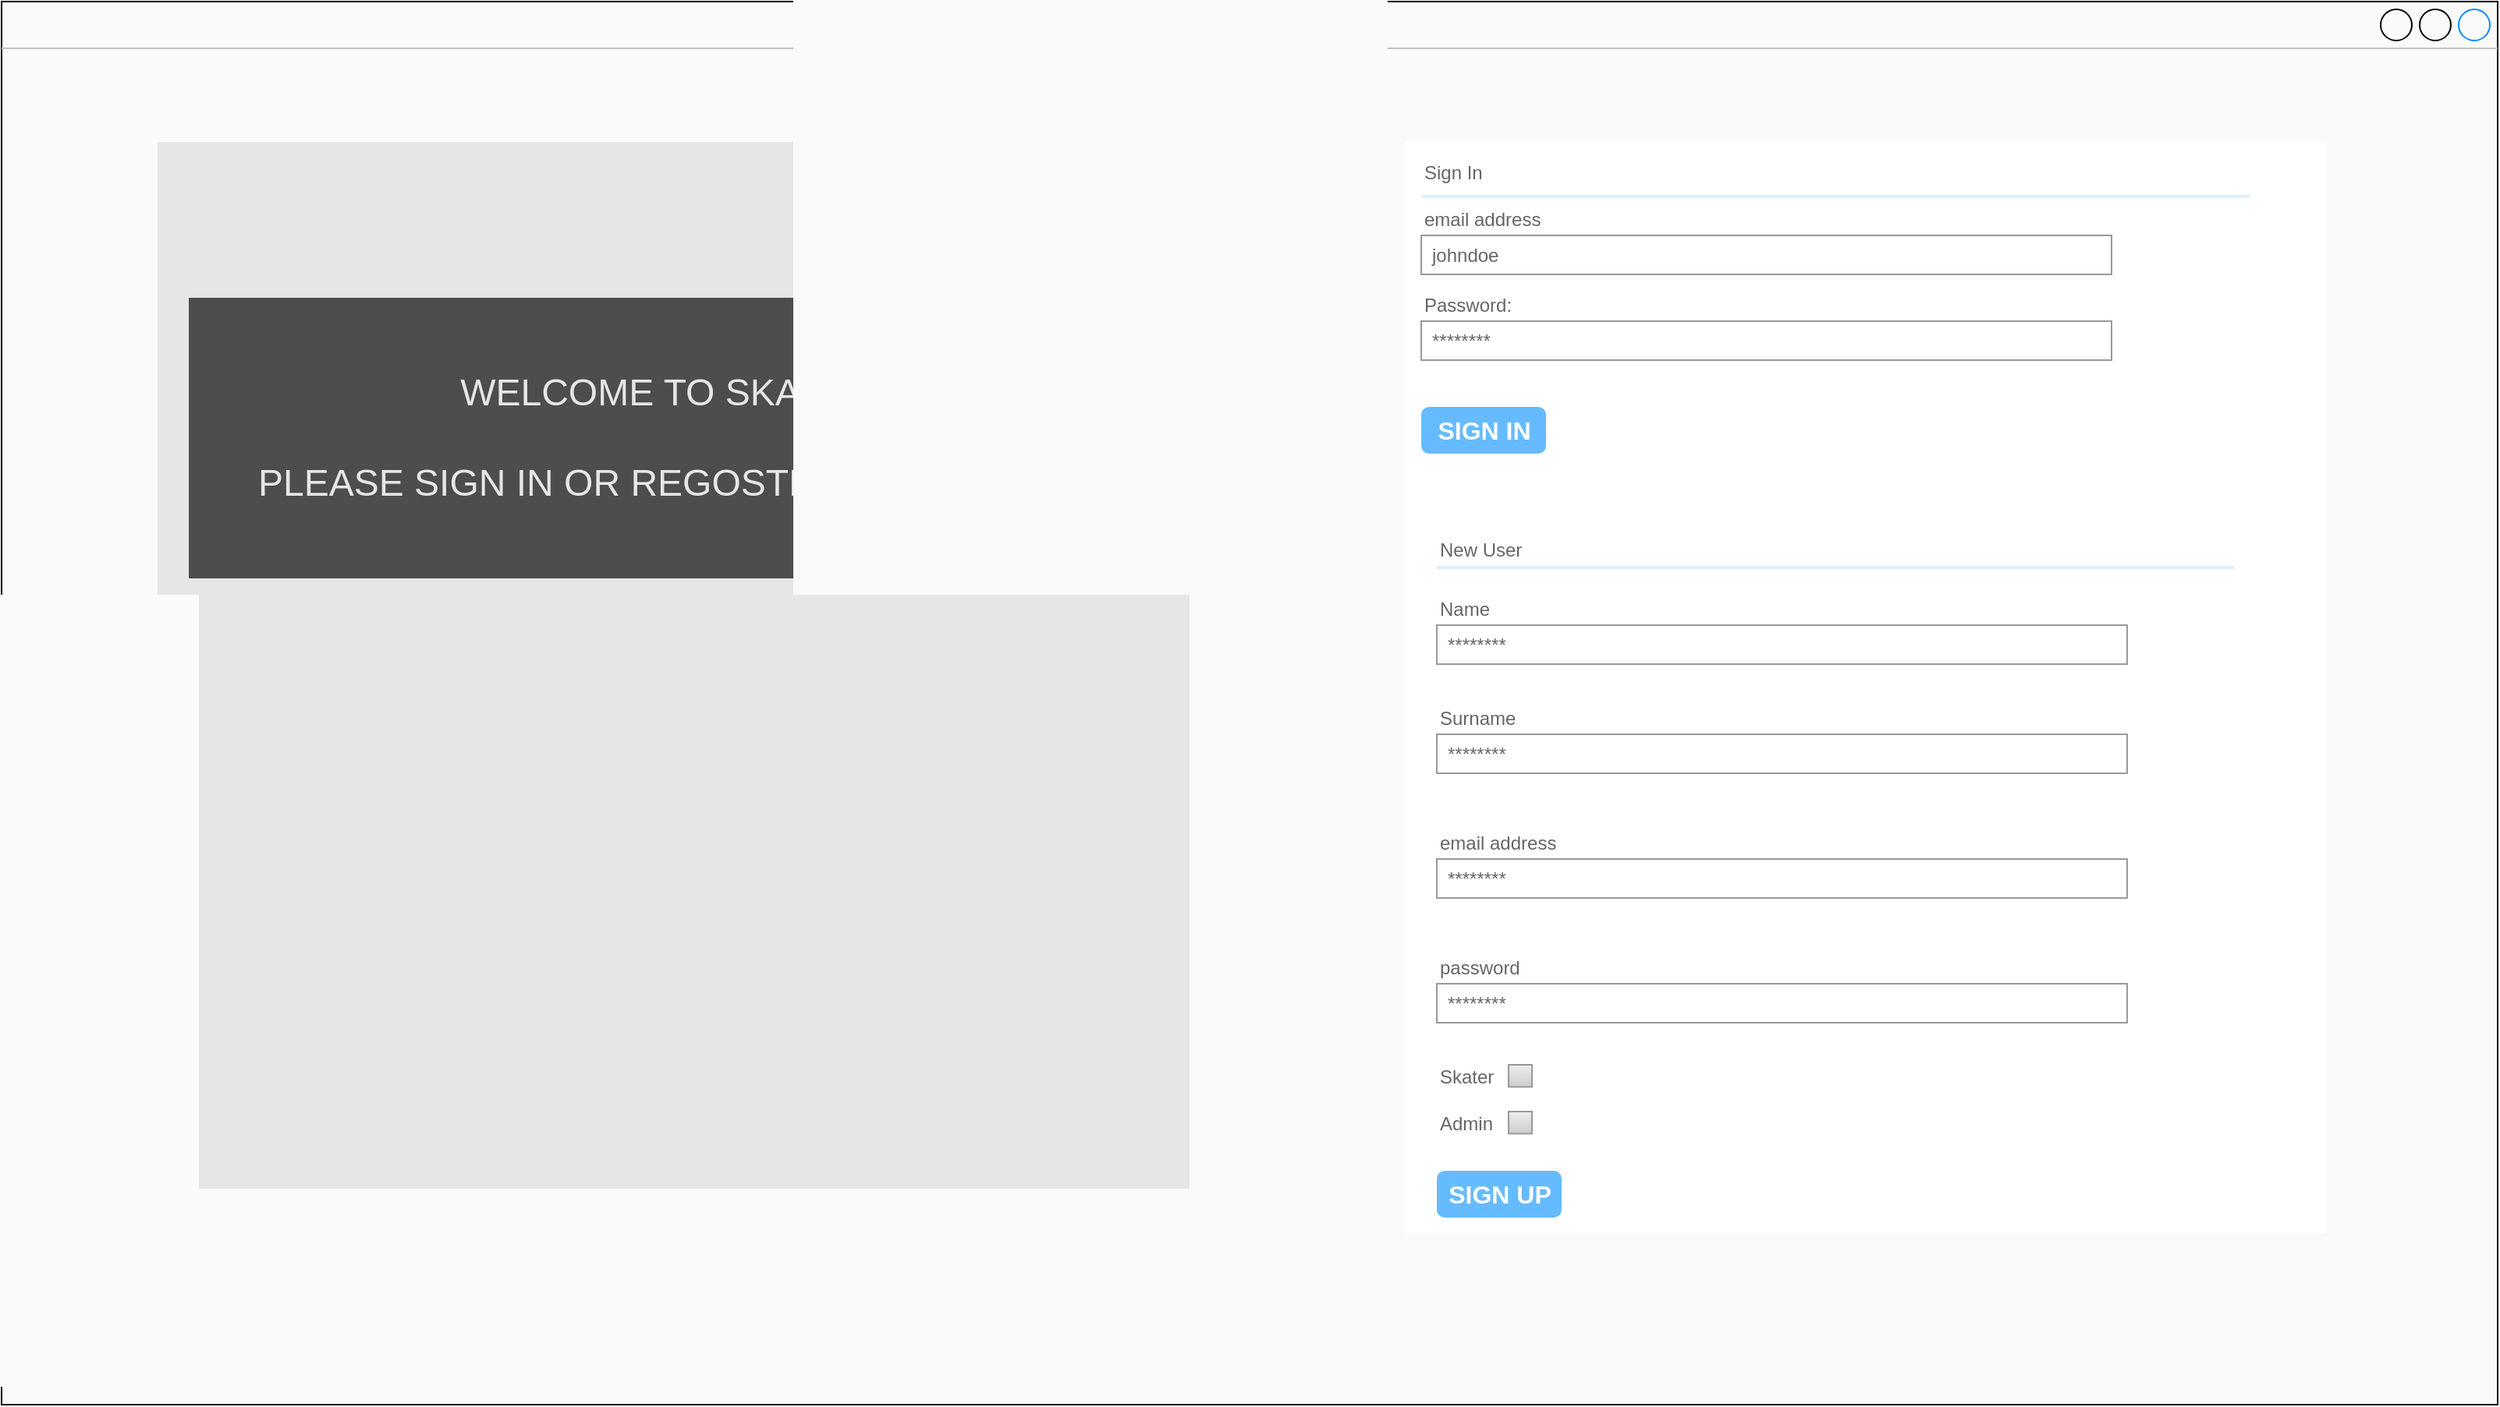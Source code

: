 <mxfile version="22.1.2" type="github" pages="10">
  <diagram id="4FXU5eqgcz2ON_E3J596" name="SKATERPATCHTIME SIGN IN DESKTOP">
    <mxGraphModel dx="2060" dy="1040" grid="1" gridSize="10" guides="1" tooltips="1" connect="1" arrows="1" fold="1" page="1" pageScale="1" pageWidth="1600" pageHeight="900" math="0" shadow="0">
      <root>
        <mxCell id="0" />
        <mxCell id="1" parent="0" />
        <mxCell id="PsdhEJQ98D8s4ZCPDZo4-1" value="" style="strokeWidth=1;shadow=0;dashed=0;align=center;html=1;shape=mxgraph.mockup.containers.window;align=left;verticalAlign=top;spacingLeft=8;strokeColor2=#008cff;strokeColor3=#c4c4c4;mainText=;fontSize=15;labelBackgroundColor=none;whiteSpace=wrap;fillColor=#FAFAFA;" parent="1" vertex="1">
          <mxGeometry width="1600" height="900" as="geometry" />
        </mxCell>
        <mxCell id="PsdhEJQ98D8s4ZCPDZo4-25" value="" style="whiteSpace=wrap;html=1;strokeColor=none;fillColor=#E6E6E6;" parent="1" vertex="1">
          <mxGeometry x="100" y="90" width="730" height="700" as="geometry" />
        </mxCell>
        <mxCell id="PsdhEJQ98D8s4ZCPDZo4-24" value="&lt;font style=&quot;font-size: 24px;&quot;&gt;WELCOME TO SKATERPATCH&lt;br&gt;&lt;br&gt;PLEASE SIGN IN OR REGOSTER AS A NEW SKATER&amp;nbsp;&lt;/font&gt;" style="whiteSpace=wrap;html=1;strokeColor=none;fontColor=#E6E6E6;fillColor=#4D4D4D;" parent="1" vertex="1">
          <mxGeometry x="120" y="190" width="690" height="180" as="geometry" />
        </mxCell>
        <mxCell id="PsdhEJQ98D8s4ZCPDZo4-26" value="" style="strokeWidth=1;shadow=0;dashed=0;align=center;html=1;shape=mxgraph.mockup.forms.rrect;rSize=0;strokeColor=none;fillColor=#ffffff;" parent="1" vertex="1">
          <mxGeometry x="900" y="90" width="590" height="700" as="geometry" />
        </mxCell>
        <mxCell id="PsdhEJQ98D8s4ZCPDZo4-27" value="Sign In" style="strokeWidth=1;shadow=0;dashed=0;align=center;html=1;shape=mxgraph.mockup.forms.anchor;fontSize=12;fontColor=#666666;align=left;resizeWidth=1;spacingLeft=0;" parent="PsdhEJQ98D8s4ZCPDZo4-26" vertex="1">
          <mxGeometry width="295" height="20" relative="1" as="geometry">
            <mxPoint x="10" y="10" as="offset" />
          </mxGeometry>
        </mxCell>
        <mxCell id="PsdhEJQ98D8s4ZCPDZo4-28" value="" style="shape=line;strokeColor=#ddeeff;strokeWidth=2;html=1;resizeWidth=1;" parent="PsdhEJQ98D8s4ZCPDZo4-26" vertex="1">
          <mxGeometry width="531" height="10" relative="1" as="geometry">
            <mxPoint x="10" y="30" as="offset" />
          </mxGeometry>
        </mxCell>
        <mxCell id="PsdhEJQ98D8s4ZCPDZo4-29" value="email address" style="strokeWidth=1;shadow=0;dashed=0;align=center;html=1;shape=mxgraph.mockup.forms.anchor;fontSize=12;fontColor=#666666;align=left;resizeWidth=1;spacingLeft=0;" parent="PsdhEJQ98D8s4ZCPDZo4-26" vertex="1">
          <mxGeometry width="295" height="20" relative="1" as="geometry">
            <mxPoint x="10" y="40" as="offset" />
          </mxGeometry>
        </mxCell>
        <mxCell id="PsdhEJQ98D8s4ZCPDZo4-30" value="johndoe" style="strokeWidth=1;shadow=0;dashed=0;align=center;html=1;shape=mxgraph.mockup.forms.rrect;rSize=0;strokeColor=#999999;fontColor=#666666;align=left;spacingLeft=5;resizeWidth=1;" parent="PsdhEJQ98D8s4ZCPDZo4-26" vertex="1">
          <mxGeometry width="442.5" height="25" relative="1" as="geometry">
            <mxPoint x="10" y="60" as="offset" />
          </mxGeometry>
        </mxCell>
        <mxCell id="PsdhEJQ98D8s4ZCPDZo4-31" value="Password:" style="strokeWidth=1;shadow=0;dashed=0;align=center;html=1;shape=mxgraph.mockup.forms.anchor;fontSize=12;fontColor=#666666;align=left;resizeWidth=1;spacingLeft=0;" parent="PsdhEJQ98D8s4ZCPDZo4-26" vertex="1">
          <mxGeometry width="295" height="20" relative="1" as="geometry">
            <mxPoint x="10" y="95" as="offset" />
          </mxGeometry>
        </mxCell>
        <mxCell id="PsdhEJQ98D8s4ZCPDZo4-32" value="********" style="strokeWidth=1;shadow=0;dashed=0;align=center;html=1;shape=mxgraph.mockup.forms.rrect;rSize=0;strokeColor=#999999;fontColor=#666666;align=left;spacingLeft=5;resizeWidth=1;" parent="PsdhEJQ98D8s4ZCPDZo4-26" vertex="1">
          <mxGeometry width="442.5" height="25" relative="1" as="geometry">
            <mxPoint x="10" y="115" as="offset" />
          </mxGeometry>
        </mxCell>
        <mxCell id="PsdhEJQ98D8s4ZCPDZo4-33" value="SIGN IN" style="strokeWidth=1;shadow=0;dashed=0;align=center;html=1;shape=mxgraph.mockup.forms.rrect;rSize=5;strokeColor=none;fontColor=#ffffff;fillColor=#66bbff;fontSize=16;fontStyle=1;" parent="PsdhEJQ98D8s4ZCPDZo4-26" vertex="1">
          <mxGeometry y="1" width="80" height="30" relative="1" as="geometry">
            <mxPoint x="10" y="-530" as="offset" />
          </mxGeometry>
        </mxCell>
        <mxCell id="PsdhEJQ98D8s4ZCPDZo4-36" value="" style="strokeWidth=1;shadow=0;dashed=0;align=center;html=1;shape=mxgraph.mockup.forms.anchor;fontSize=12;fontColor=#666666;align=left;spacingLeft=0;resizeWidth=1;" parent="PsdhEJQ98D8s4ZCPDZo4-26" vertex="1">
          <mxGeometry y="1" width="442.5" height="20" relative="1" as="geometry">
            <mxPoint x="10" y="-70" as="offset" />
          </mxGeometry>
        </mxCell>
        <mxCell id="PsdhEJQ98D8s4ZCPDZo4-37" value="SIGN UP" style="strokeWidth=1;shadow=0;dashed=0;align=center;html=1;shape=mxgraph.mockup.forms.rrect;rSize=5;strokeColor=none;fontColor=#ffffff;fillColor=#66bbff;fontSize=16;fontStyle=1;" parent="PsdhEJQ98D8s4ZCPDZo4-26" vertex="1">
          <mxGeometry y="1" width="80" height="30" relative="1" as="geometry">
            <mxPoint x="20" y="-40" as="offset" />
          </mxGeometry>
        </mxCell>
        <mxCell id="PsdhEJQ98D8s4ZCPDZo4-38" value="New User" style="strokeWidth=1;shadow=0;dashed=0;align=center;html=1;shape=mxgraph.mockup.forms.anchor;fontSize=12;fontColor=#666666;align=left;spacingLeft=0;resizeWidth=1;movable=1;resizable=1;rotatable=1;deletable=1;editable=1;locked=0;connectable=1;" parent="PsdhEJQ98D8s4ZCPDZo4-26" vertex="1">
          <mxGeometry x="20" y="244.712" width="70" height="33.588" as="geometry" />
        </mxCell>
        <mxCell id="PsdhEJQ98D8s4ZCPDZo4-61" value="Name" style="strokeWidth=1;shadow=0;dashed=0;align=center;html=1;shape=mxgraph.mockup.forms.anchor;fontSize=12;fontColor=#666666;align=left;resizeWidth=1;spacingLeft=0;" parent="PsdhEJQ98D8s4ZCPDZo4-26" vertex="1">
          <mxGeometry width="295" height="20" relative="1" as="geometry">
            <mxPoint x="20" y="290" as="offset" />
          </mxGeometry>
        </mxCell>
        <mxCell id="PsdhEJQ98D8s4ZCPDZo4-62" value="********" style="strokeWidth=1;shadow=0;dashed=0;align=center;html=1;shape=mxgraph.mockup.forms.rrect;rSize=0;strokeColor=#999999;fontColor=#666666;align=left;spacingLeft=5;resizeWidth=1;" parent="PsdhEJQ98D8s4ZCPDZo4-26" vertex="1">
          <mxGeometry width="442.5" height="25" relative="1" as="geometry">
            <mxPoint x="20" y="310" as="offset" />
          </mxGeometry>
        </mxCell>
        <mxCell id="PsdhEJQ98D8s4ZCPDZo4-63" value="Surname" style="strokeWidth=1;shadow=0;dashed=0;align=center;html=1;shape=mxgraph.mockup.forms.anchor;fontSize=12;fontColor=#666666;align=left;resizeWidth=1;spacingLeft=0;" parent="PsdhEJQ98D8s4ZCPDZo4-26" vertex="1">
          <mxGeometry width="295" height="20" relative="1" as="geometry">
            <mxPoint x="20" y="360" as="offset" />
          </mxGeometry>
        </mxCell>
        <mxCell id="PsdhEJQ98D8s4ZCPDZo4-64" value="********" style="strokeWidth=1;shadow=0;dashed=0;align=center;html=1;shape=mxgraph.mockup.forms.rrect;rSize=0;strokeColor=#999999;fontColor=#666666;align=left;spacingLeft=5;resizeWidth=1;" parent="PsdhEJQ98D8s4ZCPDZo4-26" vertex="1">
          <mxGeometry width="442.5" height="25" relative="1" as="geometry">
            <mxPoint x="20" y="380" as="offset" />
          </mxGeometry>
        </mxCell>
        <mxCell id="PsdhEJQ98D8s4ZCPDZo4-65" value="email address" style="strokeWidth=1;shadow=0;dashed=0;align=center;html=1;shape=mxgraph.mockup.forms.anchor;fontSize=12;fontColor=#666666;align=left;resizeWidth=1;spacingLeft=0;" parent="PsdhEJQ98D8s4ZCPDZo4-26" vertex="1">
          <mxGeometry width="295" height="20" relative="1" as="geometry">
            <mxPoint x="20" y="440" as="offset" />
          </mxGeometry>
        </mxCell>
        <mxCell id="PsdhEJQ98D8s4ZCPDZo4-66" value="********" style="strokeWidth=1;shadow=0;dashed=0;align=center;html=1;shape=mxgraph.mockup.forms.rrect;rSize=0;strokeColor=#999999;fontColor=#666666;align=left;spacingLeft=5;resizeWidth=1;" parent="PsdhEJQ98D8s4ZCPDZo4-26" vertex="1">
          <mxGeometry width="442.5" height="25" relative="1" as="geometry">
            <mxPoint x="20" y="460" as="offset" />
          </mxGeometry>
        </mxCell>
        <mxCell id="PsdhEJQ98D8s4ZCPDZo4-67" value="password&lt;br&gt;" style="strokeWidth=1;shadow=0;dashed=0;align=center;html=1;shape=mxgraph.mockup.forms.anchor;fontSize=12;fontColor=#666666;align=left;resizeWidth=1;spacingLeft=0;" parent="PsdhEJQ98D8s4ZCPDZo4-26" vertex="1">
          <mxGeometry width="295" height="20" relative="1" as="geometry">
            <mxPoint x="20" y="520" as="offset" />
          </mxGeometry>
        </mxCell>
        <mxCell id="PsdhEJQ98D8s4ZCPDZo4-68" value="********" style="strokeWidth=1;shadow=0;dashed=0;align=center;html=1;shape=mxgraph.mockup.forms.rrect;rSize=0;strokeColor=#999999;fontColor=#666666;align=left;spacingLeft=5;resizeWidth=1;" parent="PsdhEJQ98D8s4ZCPDZo4-26" vertex="1">
          <mxGeometry width="442.5" height="25" relative="1" as="geometry">
            <mxPoint x="20" y="540" as="offset" />
          </mxGeometry>
        </mxCell>
        <mxCell id="PsdhEJQ98D8s4ZCPDZo4-69" value="Skater" style="strokeWidth=1;shadow=0;dashed=0;align=center;html=1;shape=mxgraph.mockup.forms.anchor;fontSize=12;fontColor=#666666;align=left;resizeWidth=1;spacingLeft=0;" parent="PsdhEJQ98D8s4ZCPDZo4-26" vertex="1">
          <mxGeometry width="40" height="20" relative="1" as="geometry">
            <mxPoint x="20" y="590" as="offset" />
          </mxGeometry>
        </mxCell>
        <mxCell id="PsdhEJQ98D8s4ZCPDZo4-72" value="" style="strokeWidth=1;shadow=0;dashed=0;align=center;html=1;shape=mxgraph.mockup.forms.rrect;rSize=0;fillColor=#eeeeee;strokeColor=#999999;gradientColor=#cccccc;align=left;spacingLeft=4;fontSize=17;fontColor=#666666;labelPosition=right;" parent="PsdhEJQ98D8s4ZCPDZo4-26" vertex="1">
          <mxGeometry x="66" y="592.002" width="15" height="14.189" as="geometry" />
        </mxCell>
        <mxCell id="PsdhEJQ98D8s4ZCPDZo4-100" value="" style="strokeWidth=1;shadow=0;dashed=0;align=center;html=1;shape=mxgraph.mockup.forms.rrect;rSize=0;fillColor=#eeeeee;strokeColor=#999999;gradientColor=#cccccc;align=left;spacingLeft=4;fontSize=17;fontColor=#666666;labelPosition=right;" parent="PsdhEJQ98D8s4ZCPDZo4-26" vertex="1">
          <mxGeometry x="66" y="622.002" width="15" height="14.189" as="geometry" />
        </mxCell>
        <mxCell id="PsdhEJQ98D8s4ZCPDZo4-101" value="Admin" style="strokeWidth=1;shadow=0;dashed=0;align=center;html=1;shape=mxgraph.mockup.forms.anchor;fontSize=12;fontColor=#666666;align=left;resizeWidth=1;spacingLeft=0;" parent="PsdhEJQ98D8s4ZCPDZo4-26" vertex="1">
          <mxGeometry width="40" height="20" relative="1" as="geometry">
            <mxPoint x="20" y="620" as="offset" />
          </mxGeometry>
        </mxCell>
        <mxCell id="PsdhEJQ98D8s4ZCPDZo4-174" value="" style="shape=line;strokeColor=#ddeeff;strokeWidth=2;html=1;resizeWidth=1;" parent="PsdhEJQ98D8s4ZCPDZo4-26" vertex="1">
          <mxGeometry width="511" height="10" relative="1" as="geometry">
            <mxPoint x="20" y="268" as="offset" />
          </mxGeometry>
        </mxCell>
      </root>
    </mxGraphModel>
  </diagram>
  <diagram id="cstXw_fMyLSabRQClBFk" name="SKATERPATCHTIME SIGN IN MOBILE">
    <mxGraphModel dx="2232" dy="1127" grid="1" gridSize="10" guides="1" tooltips="1" connect="1" arrows="1" fold="1" page="1" pageScale="1" pageWidth="1600" pageHeight="900" math="0" shadow="0">
      <root>
        <mxCell id="0" />
        <mxCell id="1" parent="0" />
        <mxCell id="nOPJcNYl-wG0937G4Sr3-1" value="" style="html=1;verticalLabelPosition=bottom;labelBackgroundColor=#ffffff;verticalAlign=top;shadow=0;dashed=0;strokeWidth=1;shape=mxgraph.ios7.misc.iphone;strokeColor=#c0c0c0;fillColor=#FFFFFF;" parent="1" vertex="1">
          <mxGeometry x="610" y="20" width="380" height="860" as="geometry" />
        </mxCell>
        <mxCell id="JGe_yi7P02y8x0LT7j2n-1" value="&lt;font style=&quot;font-size: 11px;&quot;&gt;WELCOME TO SKATER PATCH&lt;br style=&quot;font-size: 11px;&quot;&gt;&lt;br style=&quot;font-size: 11px;&quot;&gt;PLEASE SIGN IN OR REGISTER&amp;nbsp;&lt;/font&gt;" style="whiteSpace=wrap;html=1;strokeColor=none;fontColor=#E6E6E6;fillColor=#4D4D4D;fontSize=11;" parent="1" vertex="1">
          <mxGeometry x="690" y="160" width="220" height="75" as="geometry" />
        </mxCell>
        <mxCell id="otV-S1gYkVBKWa6xQyej-23" value="Sign In" style="strokeWidth=1;shadow=0;dashed=0;align=center;html=1;shape=mxgraph.mockup.forms.anchor;fontSize=12;fontColor=#666666;align=left;resizeWidth=1;spacingLeft=0;" parent="1" vertex="1">
          <mxGeometry x="653" y="246.7" width="295" height="20" as="geometry" />
        </mxCell>
        <mxCell id="otV-S1gYkVBKWa6xQyej-24" value="" style="shape=line;strokeColor=#ddeeff;strokeWidth=2;html=1;resizeWidth=1;" parent="1" vertex="1">
          <mxGeometry x="650" y="266.7" width="280" height="10" as="geometry" />
        </mxCell>
        <mxCell id="otV-S1gYkVBKWa6xQyej-25" value="email address" style="strokeWidth=1;shadow=0;dashed=0;align=center;html=1;shape=mxgraph.mockup.forms.anchor;fontSize=12;fontColor=#666666;align=left;resizeWidth=1;spacingLeft=0;" parent="1" vertex="1">
          <mxGeometry x="653" y="286.7" width="295" height="20" as="geometry" />
        </mxCell>
        <mxCell id="otV-S1gYkVBKWa6xQyej-26" value="johndoe" style="strokeWidth=1;shadow=0;dashed=0;align=center;html=1;shape=mxgraph.mockup.forms.rrect;rSize=0;strokeColor=#999999;fontColor=#666666;align=left;spacingLeft=5;resizeWidth=1;" parent="1" vertex="1">
          <mxGeometry x="653" y="306.7" width="287" height="23.3" as="geometry" />
        </mxCell>
        <mxCell id="otV-S1gYkVBKWa6xQyej-27" value="Password:" style="strokeWidth=1;shadow=0;dashed=0;align=center;html=1;shape=mxgraph.mockup.forms.anchor;fontSize=12;fontColor=#666666;align=left;resizeWidth=1;spacingLeft=0;" parent="1" vertex="1">
          <mxGeometry x="653" y="345" width="295" height="20" as="geometry" />
        </mxCell>
        <mxCell id="otV-S1gYkVBKWa6xQyej-28" value="********" style="strokeWidth=1;shadow=0;dashed=0;align=center;html=1;shape=mxgraph.mockup.forms.rrect;rSize=0;strokeColor=#999999;fontColor=#666666;align=left;spacingLeft=5;resizeWidth=1;" parent="1" vertex="1">
          <mxGeometry x="653" y="365" width="287" height="25" as="geometry" />
        </mxCell>
        <mxCell id="otV-S1gYkVBKWa6xQyej-29" value="&lt;font style=&quot;font-size: 12px;&quot;&gt;SIGN IN&lt;/font&gt;" style="strokeWidth=1;shadow=0;dashed=0;align=center;html=1;shape=mxgraph.mockup.forms.rrect;rSize=5;strokeColor=none;fontColor=#ffffff;fillColor=#66bbff;fontSize=16;fontStyle=1;" parent="1" vertex="1">
          <mxGeometry x="653" y="400" width="65" height="30" as="geometry" />
        </mxCell>
        <mxCell id="otV-S1gYkVBKWa6xQyej-31" value="New User" style="strokeWidth=1;shadow=0;dashed=0;align=center;html=1;shape=mxgraph.mockup.forms.anchor;fontSize=12;fontColor=#666666;align=left;spacingLeft=0;resizeWidth=1;movable=1;resizable=1;rotatable=1;deletable=1;editable=1;locked=0;connectable=1;" parent="1" vertex="1">
          <mxGeometry x="653" y="433.002" width="70" height="33.588" as="geometry" />
        </mxCell>
        <mxCell id="otV-S1gYkVBKWa6xQyej-32" value="Name" style="strokeWidth=1;shadow=0;dashed=0;align=center;html=1;shape=mxgraph.mockup.forms.anchor;fontSize=12;fontColor=#666666;align=left;resizeWidth=1;spacingLeft=0;" parent="1" vertex="1">
          <mxGeometry x="655" y="473.29" width="295" height="20" as="geometry" />
        </mxCell>
        <mxCell id="otV-S1gYkVBKWa6xQyej-33" value="********" style="strokeWidth=1;shadow=0;dashed=0;align=center;html=1;shape=mxgraph.mockup.forms.rrect;rSize=0;strokeColor=#999999;fontColor=#666666;align=left;spacingLeft=5;resizeWidth=1;" parent="1" vertex="1">
          <mxGeometry x="655" y="495.29" width="285" height="22.5" as="geometry" />
        </mxCell>
        <mxCell id="otV-S1gYkVBKWa6xQyej-34" value="Surname" style="strokeWidth=1;shadow=0;dashed=0;align=center;html=1;shape=mxgraph.mockup.forms.anchor;fontSize=12;fontColor=#666666;align=left;resizeWidth=1;spacingLeft=0;" parent="1" vertex="1">
          <mxGeometry x="655" y="530" width="295" height="20" as="geometry" />
        </mxCell>
        <mxCell id="otV-S1gYkVBKWa6xQyej-35" value="********" style="strokeWidth=1;shadow=0;dashed=0;align=center;html=1;shape=mxgraph.mockup.forms.rrect;rSize=0;strokeColor=#999999;fontColor=#666666;align=left;spacingLeft=5;resizeWidth=1;" parent="1" vertex="1">
          <mxGeometry x="655" y="550" width="285" height="25" as="geometry" />
        </mxCell>
        <mxCell id="otV-S1gYkVBKWa6xQyej-36" value="email address" style="strokeWidth=1;shadow=0;dashed=0;align=center;html=1;shape=mxgraph.mockup.forms.anchor;fontSize=12;fontColor=#666666;align=left;resizeWidth=1;spacingLeft=0;" parent="1" vertex="1">
          <mxGeometry x="660" y="590" width="295" height="20" as="geometry" />
        </mxCell>
        <mxCell id="otV-S1gYkVBKWa6xQyej-37" value="********" style="strokeWidth=1;shadow=0;dashed=0;align=center;html=1;shape=mxgraph.mockup.forms.rrect;rSize=0;strokeColor=#999999;fontColor=#666666;align=left;spacingLeft=5;resizeWidth=1;" parent="1" vertex="1">
          <mxGeometry x="655" y="610" width="285" height="25" as="geometry" />
        </mxCell>
        <mxCell id="otV-S1gYkVBKWa6xQyej-38" value="password&lt;br&gt;" style="strokeWidth=1;shadow=0;dashed=0;align=center;html=1;shape=mxgraph.mockup.forms.anchor;fontSize=12;fontColor=#666666;align=left;resizeWidth=1;spacingLeft=0;" parent="1" vertex="1">
          <mxGeometry x="655" y="647" width="295" height="20" as="geometry" />
        </mxCell>
        <mxCell id="otV-S1gYkVBKWa6xQyej-39" value="********" style="strokeWidth=1;shadow=0;dashed=0;align=center;html=1;shape=mxgraph.mockup.forms.rrect;rSize=0;strokeColor=#999999;fontColor=#666666;align=left;spacingLeft=5;resizeWidth=1;" parent="1" vertex="1">
          <mxGeometry x="655" y="667" width="285" height="25" as="geometry" />
        </mxCell>
        <mxCell id="otV-S1gYkVBKWa6xQyej-40" value="Skater" style="strokeWidth=1;shadow=0;dashed=0;align=center;html=1;shape=mxgraph.mockup.forms.anchor;fontSize=12;fontColor=#666666;align=left;resizeWidth=1;spacingLeft=0;" parent="1" vertex="1">
          <mxGeometry x="776.5" y="440.0" width="40" height="20" as="geometry" />
        </mxCell>
        <mxCell id="otV-S1gYkVBKWa6xQyej-41" value="" style="strokeWidth=1;shadow=0;dashed=0;align=center;html=1;shape=mxgraph.mockup.forms.rrect;rSize=0;fillColor=#eeeeee;strokeColor=#999999;gradientColor=#cccccc;align=left;spacingLeft=4;fontSize=17;fontColor=#666666;labelPosition=right;" parent="1" vertex="1">
          <mxGeometry x="826.5" y="442.702" width="15" height="14.189" as="geometry" />
        </mxCell>
        <mxCell id="otV-S1gYkVBKWa6xQyej-42" value="" style="strokeWidth=1;shadow=0;dashed=0;align=center;html=1;shape=mxgraph.mockup.forms.rrect;rSize=0;fillColor=#eeeeee;strokeColor=#999999;gradientColor=#cccccc;align=left;spacingLeft=4;fontSize=17;fontColor=#666666;labelPosition=right;" parent="1" vertex="1">
          <mxGeometry x="915" y="442.702" width="15" height="14.189" as="geometry" />
        </mxCell>
        <mxCell id="otV-S1gYkVBKWa6xQyej-43" value="Admin" style="strokeWidth=1;shadow=0;dashed=0;align=center;html=1;shape=mxgraph.mockup.forms.anchor;fontSize=12;fontColor=#666666;align=left;resizeWidth=1;spacingLeft=0;" parent="1" vertex="1">
          <mxGeometry x="870" y="439.8" width="40" height="20" as="geometry" />
        </mxCell>
        <mxCell id="otV-S1gYkVBKWa6xQyej-44" value="" style="shape=line;strokeColor=#ddeeff;strokeWidth=2;html=1;resizeWidth=1;" parent="1" vertex="1">
          <mxGeometry x="653" y="463.29" width="287" height="10" as="geometry" />
        </mxCell>
        <mxCell id="kXbAqR4Ow7lExJaeNcy0-2" value="&lt;font style=&quot;font-size: 12px;&quot;&gt;SIGN UP&lt;/font&gt;" style="strokeWidth=1;shadow=0;dashed=0;align=center;html=1;shape=mxgraph.mockup.forms.rrect;rSize=5;strokeColor=none;fontColor=#ffffff;fillColor=#66bbff;fontSize=16;fontStyle=1;" vertex="1" parent="1">
          <mxGeometry x="655" y="709.09" width="65" height="30" as="geometry" />
        </mxCell>
      </root>
    </mxGraphModel>
  </diagram>
  <diagram id="Y3SvH1vddeK5yFMj8bZo" name="ENTER SKATER DETAILS DESKTOP">
    <mxGraphModel dx="2232" dy="1127" grid="1" gridSize="10" guides="1" tooltips="1" connect="1" arrows="1" fold="1" page="1" pageScale="1" pageWidth="1600" pageHeight="900" math="0" shadow="0">
      <root>
        <mxCell id="0" />
        <mxCell id="1" parent="0" />
        <mxCell id="fauHg8BjW_xHKOsYxEgr-1" value="" style="strokeWidth=1;shadow=0;dashed=0;align=center;html=1;shape=mxgraph.mockup.containers.window;align=left;verticalAlign=top;spacingLeft=8;strokeColor2=#008cff;strokeColor3=#c4c4c4;mainText=;fontSize=15;labelBackgroundColor=none;whiteSpace=wrap;fillColor=#FAFAFA;" vertex="1" parent="1">
          <mxGeometry width="1600" height="900" as="geometry" />
        </mxCell>
        <mxCell id="fauHg8BjW_xHKOsYxEgr-2" value="" style="whiteSpace=wrap;html=1;strokeColor=none;fillColor=#E6E6E6;" vertex="1" parent="1">
          <mxGeometry x="100" y="90" width="730" height="700" as="geometry" />
        </mxCell>
        <mxCell id="fauHg8BjW_xHKOsYxEgr-3" value="&lt;font style=&quot;font-size: 24px;&quot;&gt;WELCOME {USER}&lt;br style=&quot;font-size: 24px;&quot;&gt;&lt;br style=&quot;font-size: 24px;&quot;&gt;PLEASE ENTER YOUR SKATER DETAILS&amp;nbsp;&amp;nbsp;&lt;/font&gt;" style="whiteSpace=wrap;html=1;strokeColor=none;fontColor=#E6E6E6;fillColor=#4D4D4D;fontSize=24;" vertex="1" parent="1">
          <mxGeometry x="120" y="190" width="690" height="180" as="geometry" />
        </mxCell>
        <mxCell id="fauHg8BjW_xHKOsYxEgr-4" value="" style="strokeWidth=1;shadow=0;dashed=0;align=center;html=1;shape=mxgraph.mockup.forms.rrect;rSize=0;strokeColor=none;fillColor=#ffffff;" vertex="1" parent="1">
          <mxGeometry x="900" y="90" width="590" height="700" as="geometry" />
        </mxCell>
        <mxCell id="fauHg8BjW_xHKOsYxEgr-7" value="Skater Name" style="strokeWidth=1;shadow=0;dashed=0;align=center;html=1;shape=mxgraph.mockup.forms.anchor;fontSize=12;fontColor=#666666;align=left;resizeWidth=1;spacingLeft=0;" vertex="1" parent="fauHg8BjW_xHKOsYxEgr-4">
          <mxGeometry width="295" height="20" relative="1" as="geometry">
            <mxPoint x="74" y="40" as="offset" />
          </mxGeometry>
        </mxCell>
        <mxCell id="fauHg8BjW_xHKOsYxEgr-8" value="{john}" style="strokeWidth=1;shadow=0;dashed=0;align=center;html=1;shape=mxgraph.mockup.forms.rrect;rSize=0;strokeColor=#999999;fontColor=#666666;align=left;spacingLeft=5;resizeWidth=1;" vertex="1" parent="fauHg8BjW_xHKOsYxEgr-4">
          <mxGeometry width="442.5" height="25" relative="1" as="geometry">
            <mxPoint x="74" y="60" as="offset" />
          </mxGeometry>
        </mxCell>
        <mxCell id="fauHg8BjW_xHKOsYxEgr-9" value="Skater Surname" style="strokeWidth=1;shadow=0;dashed=0;align=center;html=1;shape=mxgraph.mockup.forms.anchor;fontSize=12;fontColor=#666666;align=left;resizeWidth=1;spacingLeft=0;" vertex="1" parent="fauHg8BjW_xHKOsYxEgr-4">
          <mxGeometry width="295" height="20" relative="1" as="geometry">
            <mxPoint x="74" y="110" as="offset" />
          </mxGeometry>
        </mxCell>
        <mxCell id="fauHg8BjW_xHKOsYxEgr-10" value="{doe}&amp;nbsp;" style="strokeWidth=1;shadow=0;dashed=0;align=center;html=1;shape=mxgraph.mockup.forms.rrect;rSize=0;strokeColor=#999999;fontColor=#666666;align=left;spacingLeft=5;resizeWidth=1;" vertex="1" parent="fauHg8BjW_xHKOsYxEgr-4">
          <mxGeometry width="442.5" height="25" relative="1" as="geometry">
            <mxPoint x="74" y="130" as="offset" />
          </mxGeometry>
        </mxCell>
        <mxCell id="fauHg8BjW_xHKOsYxEgr-12" value="" style="strokeWidth=1;shadow=0;dashed=0;align=center;html=1;shape=mxgraph.mockup.forms.anchor;fontSize=12;fontColor=#666666;align=left;spacingLeft=0;resizeWidth=1;" vertex="1" parent="fauHg8BjW_xHKOsYxEgr-4">
          <mxGeometry y="1" width="442.5" height="20" relative="1" as="geometry">
            <mxPoint x="10" y="-70" as="offset" />
          </mxGeometry>
        </mxCell>
        <mxCell id="fauHg8BjW_xHKOsYxEgr-13" value="SUBMIT" style="strokeWidth=1;shadow=0;dashed=0;align=center;html=1;shape=mxgraph.mockup.forms.rrect;rSize=5;strokeColor=none;fontColor=#ffffff;fillColor=#66bbff;fontSize=16;fontStyle=1;" vertex="1" parent="fauHg8BjW_xHKOsYxEgr-4">
          <mxGeometry y="1" width="80" height="30" relative="1" as="geometry">
            <mxPoint x="70" y="-110" as="offset" />
          </mxGeometry>
        </mxCell>
        <mxCell id="fauHg8BjW_xHKOsYxEgr-15" value="Coach Name" style="strokeWidth=1;shadow=0;dashed=0;align=center;html=1;shape=mxgraph.mockup.forms.anchor;fontSize=12;fontColor=#666666;align=left;resizeWidth=1;spacingLeft=0;" vertex="1" parent="fauHg8BjW_xHKOsYxEgr-4">
          <mxGeometry width="295" height="20" relative="1" as="geometry">
            <mxPoint x="74" y="240" as="offset" />
          </mxGeometry>
        </mxCell>
        <mxCell id="fauHg8BjW_xHKOsYxEgr-16" value="********" style="strokeWidth=1;shadow=0;dashed=0;align=center;html=1;shape=mxgraph.mockup.forms.rrect;rSize=0;strokeColor=#999999;fontColor=#666666;align=left;spacingLeft=5;resizeWidth=1;" vertex="1" parent="fauHg8BjW_xHKOsYxEgr-4">
          <mxGeometry width="442.5" height="25" relative="1" as="geometry">
            <mxPoint x="74" y="260" as="offset" />
          </mxGeometry>
        </mxCell>
        <mxCell id="fauHg8BjW_xHKOsYxEgr-17" value="Contact - Skater" style="strokeWidth=1;shadow=0;dashed=0;align=center;html=1;shape=mxgraph.mockup.forms.anchor;fontSize=12;fontColor=#666666;align=left;resizeWidth=1;spacingLeft=0;" vertex="1" parent="fauHg8BjW_xHKOsYxEgr-4">
          <mxGeometry width="295" height="20" relative="1" as="geometry">
            <mxPoint x="74" y="300" as="offset" />
          </mxGeometry>
        </mxCell>
        <mxCell id="fauHg8BjW_xHKOsYxEgr-18" value="********" style="strokeWidth=1;shadow=0;dashed=0;align=center;html=1;shape=mxgraph.mockup.forms.rrect;rSize=0;strokeColor=#999999;fontColor=#666666;align=left;spacingLeft=5;resizeWidth=1;" vertex="1" parent="fauHg8BjW_xHKOsYxEgr-4">
          <mxGeometry width="442.5" height="25" relative="1" as="geometry">
            <mxPoint x="74" y="320" as="offset" />
          </mxGeometry>
        </mxCell>
        <mxCell id="fauHg8BjW_xHKOsYxEgr-19" value="Contact - Parent/Guardian" style="strokeWidth=1;shadow=0;dashed=0;align=center;html=1;shape=mxgraph.mockup.forms.anchor;fontSize=12;fontColor=#666666;align=left;resizeWidth=1;spacingLeft=0;" vertex="1" parent="fauHg8BjW_xHKOsYxEgr-4">
          <mxGeometry width="295" height="20" relative="1" as="geometry">
            <mxPoint x="74" y="370" as="offset" />
          </mxGeometry>
        </mxCell>
        <mxCell id="fauHg8BjW_xHKOsYxEgr-20" value="********" style="strokeWidth=1;shadow=0;dashed=0;align=center;html=1;shape=mxgraph.mockup.forms.rrect;rSize=0;strokeColor=#999999;fontColor=#666666;align=left;spacingLeft=5;resizeWidth=1;" vertex="1" parent="fauHg8BjW_xHKOsYxEgr-4">
          <mxGeometry width="442.5" height="25" relative="1" as="geometry">
            <mxPoint x="74" y="390" as="offset" />
          </mxGeometry>
        </mxCell>
        <mxCell id="fauHg8BjW_xHKOsYxEgr-21" value="Date of Birth" style="strokeWidth=1;shadow=0;dashed=0;align=center;html=1;shape=mxgraph.mockup.forms.anchor;fontSize=12;fontColor=#666666;align=left;resizeWidth=1;spacingLeft=0;" vertex="1" parent="fauHg8BjW_xHKOsYxEgr-4">
          <mxGeometry width="295" height="20" relative="1" as="geometry">
            <mxPoint x="74" y="440" as="offset" />
          </mxGeometry>
        </mxCell>
        <mxCell id="fauHg8BjW_xHKOsYxEgr-22" value="********" style="strokeWidth=1;shadow=0;dashed=0;align=center;html=1;shape=mxgraph.mockup.forms.rrect;rSize=0;strokeColor=#999999;fontColor=#666666;align=left;spacingLeft=5;resizeWidth=1;" vertex="1" parent="fauHg8BjW_xHKOsYxEgr-4">
          <mxGeometry width="442.5" height="25" relative="1" as="geometry">
            <mxPoint x="74" y="460" as="offset" />
          </mxGeometry>
        </mxCell>
        <mxCell id="fauHg8BjW_xHKOsYxEgr-86" value="Western Province Membership Number" style="strokeWidth=1;shadow=0;dashed=0;align=center;html=1;shape=mxgraph.mockup.forms.anchor;fontSize=12;fontColor=#666666;align=left;resizeWidth=1;spacingLeft=0;" vertex="1" parent="fauHg8BjW_xHKOsYxEgr-4">
          <mxGeometry width="295" height="20" relative="1" as="geometry">
            <mxPoint x="74" y="180" as="offset" />
          </mxGeometry>
        </mxCell>
        <mxCell id="fauHg8BjW_xHKOsYxEgr-87" value="********" style="strokeWidth=1;shadow=0;dashed=0;align=center;html=1;shape=mxgraph.mockup.forms.rrect;rSize=0;strokeColor=#999999;fontColor=#666666;align=left;spacingLeft=5;resizeWidth=1;" vertex="1" parent="fauHg8BjW_xHKOsYxEgr-4">
          <mxGeometry width="442.5" height="25" relative="1" as="geometry">
            <mxPoint x="74" y="200" as="offset" />
          </mxGeometry>
        </mxCell>
        <mxCell id="OSfjJABYj_8Nc-iQV1B6-36" value="Upload Image" style="strokeWidth=1;shadow=0;dashed=0;align=center;html=1;shape=mxgraph.mockup.forms.anchor;fontSize=12;fontColor=#666666;align=left;resizeWidth=1;spacingLeft=0;" vertex="1" parent="fauHg8BjW_xHKOsYxEgr-4">
          <mxGeometry width="295" height="20" relative="1" as="geometry">
            <mxPoint x="74" y="500" as="offset" />
          </mxGeometry>
        </mxCell>
        <mxCell id="OSfjJABYj_8Nc-iQV1B6-37" value="" style="strokeWidth=1;shadow=0;dashed=0;align=center;html=1;shape=mxgraph.mockup.forms.rrect;rSize=0;strokeColor=#999999;fontColor=#666666;align=left;spacingLeft=5;resizeWidth=1;" vertex="1" parent="fauHg8BjW_xHKOsYxEgr-4">
          <mxGeometry width="442.5" height="25" relative="1" as="geometry">
            <mxPoint x="74" y="520" as="offset" />
          </mxGeometry>
        </mxCell>
      </root>
    </mxGraphModel>
  </diagram>
  <diagram id="RlYUE-KfAXYUJtMJb4dq" name="ENTER SKATER DETAILS MOBILE">
    <mxGraphModel dx="1785" dy="901" grid="1" gridSize="10" guides="1" tooltips="1" connect="1" arrows="1" fold="1" page="1" pageScale="1" pageWidth="1600" pageHeight="900" math="0" shadow="0">
      <root>
        <mxCell id="0" />
        <mxCell id="1" parent="0" />
        <mxCell id="xgXSMPXwtkOxxFXE0dti-1" value="" style="html=1;verticalLabelPosition=bottom;labelBackgroundColor=#ffffff;verticalAlign=top;shadow=0;dashed=0;strokeWidth=1;shape=mxgraph.ios7.misc.iphone;strokeColor=#c0c0c0;fillColor=#FFFFFF;" vertex="1" parent="1">
          <mxGeometry x="610" y="20" width="380" height="860" as="geometry" />
        </mxCell>
        <mxCell id="xgXSMPXwtkOxxFXE0dti-2" value="&lt;font style=&quot;font-size: 11px;&quot;&gt;WELCOME {USER}&lt;br style=&quot;font-size: 11px;&quot;&gt;&lt;br style=&quot;font-size: 11px;&quot;&gt;PLEASE UPDATE YOUR SKATER DETAILS&amp;nbsp;&lt;/font&gt;" style="whiteSpace=wrap;html=1;strokeColor=none;fontColor=#E6E6E6;fillColor=#4D4D4D;fontSize=11;" vertex="1" parent="1">
          <mxGeometry x="690" y="160" width="220" height="75" as="geometry" />
        </mxCell>
        <mxCell id="xgXSMPXwtkOxxFXE0dti-24" value="&lt;font style=&quot;font-size: 12px;&quot;&gt;SUBMITT&lt;/font&gt;" style="strokeWidth=1;shadow=0;dashed=0;align=center;html=1;shape=mxgraph.mockup.forms.rrect;rSize=5;strokeColor=none;fontColor=#ffffff;fillColor=#66bbff;fontSize=16;fontStyle=1;" vertex="1" parent="1">
          <mxGeometry x="655" y="709.09" width="65" height="30" as="geometry" />
        </mxCell>
        <mxCell id="eUMxqJK_gm_bj_relRnZ-1" value="Skater Name" style="strokeWidth=1;shadow=0;dashed=0;align=center;html=1;shape=mxgraph.mockup.forms.anchor;fontSize=12;fontColor=#666666;align=left;resizeWidth=1;spacingLeft=0;" vertex="1" parent="1">
          <mxGeometry x="655" y="250" width="295" height="20" as="geometry" />
        </mxCell>
        <mxCell id="eUMxqJK_gm_bj_relRnZ-2" value="{john}" style="strokeWidth=1;shadow=0;dashed=0;align=center;html=1;shape=mxgraph.mockup.forms.rrect;rSize=0;strokeColor=#999999;fontColor=#666666;align=left;spacingLeft=5;resizeWidth=1;" vertex="1" parent="1">
          <mxGeometry x="655" y="270" width="295" height="25" as="geometry" />
        </mxCell>
        <mxCell id="eUMxqJK_gm_bj_relRnZ-3" value="Skater Surname" style="strokeWidth=1;shadow=0;dashed=0;align=center;html=1;shape=mxgraph.mockup.forms.anchor;fontSize=12;fontColor=#666666;align=left;resizeWidth=1;spacingLeft=0;" vertex="1" parent="1">
          <mxGeometry x="655" y="303" width="295" height="20" as="geometry" />
        </mxCell>
        <mxCell id="eUMxqJK_gm_bj_relRnZ-4" value="{doe}&amp;nbsp;" style="strokeWidth=1;shadow=0;dashed=0;align=center;html=1;shape=mxgraph.mockup.forms.rrect;rSize=0;strokeColor=#999999;fontColor=#666666;align=left;spacingLeft=5;resizeWidth=1;" vertex="1" parent="1">
          <mxGeometry x="655" y="323" width="295" height="25" as="geometry" />
        </mxCell>
        <mxCell id="eUMxqJK_gm_bj_relRnZ-5" value="Coach Name" style="strokeWidth=1;shadow=0;dashed=0;align=center;html=1;shape=mxgraph.mockup.forms.anchor;fontSize=12;fontColor=#666666;align=left;resizeWidth=1;spacingLeft=0;" vertex="1" parent="1">
          <mxGeometry x="656" y="412" width="295" height="20" as="geometry" />
        </mxCell>
        <mxCell id="eUMxqJK_gm_bj_relRnZ-6" value="********" style="strokeWidth=1;shadow=0;dashed=0;align=center;html=1;shape=mxgraph.mockup.forms.rrect;rSize=0;strokeColor=#999999;fontColor=#666666;align=left;spacingLeft=5;resizeWidth=1;" vertex="1" parent="1">
          <mxGeometry x="656" y="432" width="295" height="25" as="geometry" />
        </mxCell>
        <mxCell id="eUMxqJK_gm_bj_relRnZ-7" value="Contact - Skater" style="strokeWidth=1;shadow=0;dashed=0;align=center;html=1;shape=mxgraph.mockup.forms.anchor;fontSize=12;fontColor=#666666;align=left;resizeWidth=1;spacingLeft=0;" vertex="1" parent="1">
          <mxGeometry x="656" y="467" width="295" height="20" as="geometry" />
        </mxCell>
        <mxCell id="eUMxqJK_gm_bj_relRnZ-8" value="********" style="strokeWidth=1;shadow=0;dashed=0;align=center;html=1;shape=mxgraph.mockup.forms.rrect;rSize=0;strokeColor=#999999;fontColor=#666666;align=left;spacingLeft=5;resizeWidth=1;" vertex="1" parent="1">
          <mxGeometry x="656" y="487" width="295" height="25" as="geometry" />
        </mxCell>
        <mxCell id="eUMxqJK_gm_bj_relRnZ-9" value="Contact - Parent/Guardian" style="strokeWidth=1;shadow=0;dashed=0;align=center;html=1;shape=mxgraph.mockup.forms.anchor;fontSize=12;fontColor=#666666;align=left;resizeWidth=1;spacingLeft=0;" vertex="1" parent="1">
          <mxGeometry x="656" y="521" width="295" height="20" as="geometry" />
        </mxCell>
        <mxCell id="eUMxqJK_gm_bj_relRnZ-10" value="********" style="strokeWidth=1;shadow=0;dashed=0;align=center;html=1;shape=mxgraph.mockup.forms.rrect;rSize=0;strokeColor=#999999;fontColor=#666666;align=left;spacingLeft=5;resizeWidth=1;" vertex="1" parent="1">
          <mxGeometry x="656" y="541" width="295" height="25" as="geometry" />
        </mxCell>
        <mxCell id="eUMxqJK_gm_bj_relRnZ-11" value="Date of Birth" style="strokeWidth=1;shadow=0;dashed=0;align=center;html=1;shape=mxgraph.mockup.forms.anchor;fontSize=12;fontColor=#666666;align=left;resizeWidth=1;spacingLeft=0;" vertex="1" parent="1">
          <mxGeometry x="655" y="577" width="295" height="20" as="geometry" />
        </mxCell>
        <mxCell id="eUMxqJK_gm_bj_relRnZ-12" value="********" style="strokeWidth=1;shadow=0;dashed=0;align=center;html=1;shape=mxgraph.mockup.forms.rrect;rSize=0;strokeColor=#999999;fontColor=#666666;align=left;spacingLeft=5;resizeWidth=1;" vertex="1" parent="1">
          <mxGeometry x="655" y="597" width="295" height="25" as="geometry" />
        </mxCell>
        <mxCell id="eUMxqJK_gm_bj_relRnZ-13" value="Western Province Membership Number" style="strokeWidth=1;shadow=0;dashed=0;align=center;html=1;shape=mxgraph.mockup.forms.anchor;fontSize=12;fontColor=#666666;align=left;resizeWidth=1;spacingLeft=0;" vertex="1" parent="1">
          <mxGeometry x="656" y="358" width="295" height="20" as="geometry" />
        </mxCell>
        <mxCell id="eUMxqJK_gm_bj_relRnZ-14" value="********" style="strokeWidth=1;shadow=0;dashed=0;align=center;html=1;shape=mxgraph.mockup.forms.rrect;rSize=0;strokeColor=#999999;fontColor=#666666;align=left;spacingLeft=5;resizeWidth=1;" vertex="1" parent="1">
          <mxGeometry x="656" y="378" width="295" height="25" as="geometry" />
        </mxCell>
        <mxCell id="eUMxqJK_gm_bj_relRnZ-15" value="Upload Image" style="strokeWidth=1;shadow=0;dashed=0;align=center;html=1;shape=mxgraph.mockup.forms.anchor;fontSize=12;fontColor=#666666;align=left;resizeWidth=1;spacingLeft=0;" vertex="1" parent="1">
          <mxGeometry x="654" y="630" width="295" height="20" as="geometry" />
        </mxCell>
        <mxCell id="eUMxqJK_gm_bj_relRnZ-16" value="" style="strokeWidth=1;shadow=0;dashed=0;align=center;html=1;shape=mxgraph.mockup.forms.rrect;rSize=0;strokeColor=#999999;fontColor=#666666;align=left;spacingLeft=5;resizeWidth=1;" vertex="1" parent="1">
          <mxGeometry x="654" y="650" width="295" height="25" as="geometry" />
        </mxCell>
      </root>
    </mxGraphModel>
  </diagram>
  <diagram name="ENTER ADMIN DETAILS DESKTOP" id="sO-zes_GCcb0OUqD3xXA">
    <mxGraphModel dx="2232" dy="1127" grid="1" gridSize="10" guides="1" tooltips="1" connect="1" arrows="1" fold="1" page="1" pageScale="1" pageWidth="1600" pageHeight="900" math="0" shadow="0">
      <root>
        <mxCell id="PEg8DE_EBH0NYNgaO_wX-0" />
        <mxCell id="PEg8DE_EBH0NYNgaO_wX-1" parent="PEg8DE_EBH0NYNgaO_wX-0" />
        <mxCell id="PEg8DE_EBH0NYNgaO_wX-2" value="" style="strokeWidth=1;shadow=0;dashed=0;align=center;html=1;shape=mxgraph.mockup.containers.window;align=left;verticalAlign=top;spacingLeft=8;strokeColor2=#008cff;strokeColor3=#c4c4c4;mainText=;fontSize=15;labelBackgroundColor=none;whiteSpace=wrap;fillColor=#FAFAFA;" vertex="1" parent="PEg8DE_EBH0NYNgaO_wX-1">
          <mxGeometry width="1600" height="900" as="geometry" />
        </mxCell>
        <mxCell id="PEg8DE_EBH0NYNgaO_wX-3" value="" style="whiteSpace=wrap;html=1;strokeColor=none;fillColor=#E6E6E6;" vertex="1" parent="PEg8DE_EBH0NYNgaO_wX-1">
          <mxGeometry x="100" y="90" width="730" height="700" as="geometry" />
        </mxCell>
        <mxCell id="PEg8DE_EBH0NYNgaO_wX-4" value="&lt;font style=&quot;font-size: 24px;&quot;&gt;WELCOME {USER}&lt;br&gt;&lt;br&gt;PLEASE ENTER YOUR ADMIN&amp;nbsp;DETAILS&amp;nbsp;&amp;nbsp;&lt;/font&gt;" style="whiteSpace=wrap;html=1;strokeColor=none;fontColor=#E6E6E6;fillColor=#4D4D4D;" vertex="1" parent="PEg8DE_EBH0NYNgaO_wX-1">
          <mxGeometry x="120" y="190" width="690" height="180" as="geometry" />
        </mxCell>
        <mxCell id="PEg8DE_EBH0NYNgaO_wX-5" value="" style="strokeWidth=1;shadow=0;dashed=0;align=center;html=1;shape=mxgraph.mockup.forms.rrect;rSize=0;strokeColor=none;fillColor=#ffffff;" vertex="1" parent="PEg8DE_EBH0NYNgaO_wX-1">
          <mxGeometry x="900" y="90" width="590" height="700" as="geometry" />
        </mxCell>
        <mxCell id="PEg8DE_EBH0NYNgaO_wX-6" value="Admin Name" style="strokeWidth=1;shadow=0;dashed=0;align=center;html=1;shape=mxgraph.mockup.forms.anchor;fontSize=12;fontColor=#666666;align=left;resizeWidth=1;spacingLeft=0;" vertex="1" parent="PEg8DE_EBH0NYNgaO_wX-5">
          <mxGeometry width="295" height="20" relative="1" as="geometry">
            <mxPoint x="74" y="40" as="offset" />
          </mxGeometry>
        </mxCell>
        <mxCell id="PEg8DE_EBH0NYNgaO_wX-7" value="{john}" style="strokeWidth=1;shadow=0;dashed=0;align=center;html=1;shape=mxgraph.mockup.forms.rrect;rSize=0;strokeColor=#999999;fontColor=#666666;align=left;spacingLeft=5;resizeWidth=1;" vertex="1" parent="PEg8DE_EBH0NYNgaO_wX-5">
          <mxGeometry width="442.5" height="25" relative="1" as="geometry">
            <mxPoint x="74" y="60" as="offset" />
          </mxGeometry>
        </mxCell>
        <mxCell id="PEg8DE_EBH0NYNgaO_wX-8" value="Admin Surname" style="strokeWidth=1;shadow=0;dashed=0;align=center;html=1;shape=mxgraph.mockup.forms.anchor;fontSize=12;fontColor=#666666;align=left;resizeWidth=1;spacingLeft=0;" vertex="1" parent="PEg8DE_EBH0NYNgaO_wX-5">
          <mxGeometry width="295" height="20" relative="1" as="geometry">
            <mxPoint x="74" y="100" as="offset" />
          </mxGeometry>
        </mxCell>
        <mxCell id="PEg8DE_EBH0NYNgaO_wX-9" value="{doe}&amp;nbsp;" style="strokeWidth=1;shadow=0;dashed=0;align=center;html=1;shape=mxgraph.mockup.forms.rrect;rSize=0;strokeColor=#999999;fontColor=#666666;align=left;spacingLeft=5;resizeWidth=1;" vertex="1" parent="PEg8DE_EBH0NYNgaO_wX-5">
          <mxGeometry width="442.5" height="25" relative="1" as="geometry">
            <mxPoint x="74" y="120" as="offset" />
          </mxGeometry>
        </mxCell>
        <mxCell id="PEg8DE_EBH0NYNgaO_wX-10" value="" style="strokeWidth=1;shadow=0;dashed=0;align=center;html=1;shape=mxgraph.mockup.forms.anchor;fontSize=12;fontColor=#666666;align=left;spacingLeft=0;resizeWidth=1;" vertex="1" parent="PEg8DE_EBH0NYNgaO_wX-5">
          <mxGeometry y="1" width="442.5" height="20" relative="1" as="geometry">
            <mxPoint x="10" y="-70" as="offset" />
          </mxGeometry>
        </mxCell>
        <mxCell id="PEg8DE_EBH0NYNgaO_wX-11" value="SUBMIT" style="strokeWidth=1;shadow=0;dashed=0;align=center;html=1;shape=mxgraph.mockup.forms.rrect;rSize=5;strokeColor=none;fontColor=#ffffff;fillColor=#66bbff;fontSize=16;fontStyle=1;" vertex="1" parent="PEg8DE_EBH0NYNgaO_wX-5">
          <mxGeometry y="1" width="80" height="30" relative="1" as="geometry">
            <mxPoint x="80" y="-280" as="offset" />
          </mxGeometry>
        </mxCell>
        <mxCell id="PEg8DE_EBH0NYNgaO_wX-12" value="Supervisor Name&lt;br&gt;" style="strokeWidth=1;shadow=0;dashed=0;align=center;html=1;shape=mxgraph.mockup.forms.anchor;fontSize=12;fontColor=#666666;align=left;resizeWidth=1;spacingLeft=0;" vertex="1" parent="PEg8DE_EBH0NYNgaO_wX-5">
          <mxGeometry width="295" height="20" relative="1" as="geometry">
            <mxPoint x="74" y="213" as="offset" />
          </mxGeometry>
        </mxCell>
        <mxCell id="PEg8DE_EBH0NYNgaO_wX-13" value="********" style="strokeWidth=1;shadow=0;dashed=0;align=center;html=1;shape=mxgraph.mockup.forms.rrect;rSize=0;strokeColor=#999999;fontColor=#666666;align=left;spacingLeft=5;resizeWidth=1;" vertex="1" parent="PEg8DE_EBH0NYNgaO_wX-5">
          <mxGeometry width="442.5" height="25" relative="1" as="geometry">
            <mxPoint x="74" y="233" as="offset" />
          </mxGeometry>
        </mxCell>
        <mxCell id="PEg8DE_EBH0NYNgaO_wX-14" value="Contact&amp;nbsp;" style="strokeWidth=1;shadow=0;dashed=0;align=center;html=1;shape=mxgraph.mockup.forms.anchor;fontSize=12;fontColor=#666666;align=left;resizeWidth=1;spacingLeft=0;" vertex="1" parent="PEg8DE_EBH0NYNgaO_wX-5">
          <mxGeometry width="295" height="20" relative="1" as="geometry">
            <mxPoint x="74" y="270" as="offset" />
          </mxGeometry>
        </mxCell>
        <mxCell id="PEg8DE_EBH0NYNgaO_wX-15" value="********" style="strokeWidth=1;shadow=0;dashed=0;align=center;html=1;shape=mxgraph.mockup.forms.rrect;rSize=0;strokeColor=#999999;fontColor=#666666;align=left;spacingLeft=5;resizeWidth=1;" vertex="1" parent="PEg8DE_EBH0NYNgaO_wX-5">
          <mxGeometry width="442.5" height="25" relative="1" as="geometry">
            <mxPoint x="74" y="290" as="offset" />
          </mxGeometry>
        </mxCell>
        <mxCell id="PEg8DE_EBH0NYNgaO_wX-16" value="On Duty - Shift" style="strokeWidth=1;shadow=0;dashed=0;align=center;html=1;shape=mxgraph.mockup.forms.anchor;fontSize=12;fontColor=#666666;align=left;resizeWidth=1;spacingLeft=0;" vertex="1" parent="PEg8DE_EBH0NYNgaO_wX-5">
          <mxGeometry width="295" height="20" relative="1" as="geometry">
            <mxPoint x="74" y="328" as="offset" />
          </mxGeometry>
        </mxCell>
        <mxCell id="PEg8DE_EBH0NYNgaO_wX-17" value="********" style="strokeWidth=1;shadow=0;dashed=0;align=center;html=1;shape=mxgraph.mockup.forms.rrect;rSize=0;strokeColor=#999999;fontColor=#666666;align=left;spacingLeft=5;resizeWidth=1;" vertex="1" parent="PEg8DE_EBH0NYNgaO_wX-5">
          <mxGeometry width="442.5" height="25" relative="1" as="geometry">
            <mxPoint x="74" y="348" as="offset" />
          </mxGeometry>
        </mxCell>
        <mxCell id="PEg8DE_EBH0NYNgaO_wX-20" value="Admin Role" style="strokeWidth=1;shadow=0;dashed=0;align=center;html=1;shape=mxgraph.mockup.forms.anchor;fontSize=12;fontColor=#666666;align=left;resizeWidth=1;spacingLeft=0;" vertex="1" parent="PEg8DE_EBH0NYNgaO_wX-5">
          <mxGeometry width="295" height="20" relative="1" as="geometry">
            <mxPoint x="74" y="150" as="offset" />
          </mxGeometry>
        </mxCell>
        <mxCell id="PEg8DE_EBH0NYNgaO_wX-21" value="********" style="strokeWidth=1;shadow=0;dashed=0;align=center;html=1;shape=mxgraph.mockup.forms.rrect;rSize=0;strokeColor=#999999;fontColor=#666666;align=left;spacingLeft=5;resizeWidth=1;" vertex="1" parent="PEg8DE_EBH0NYNgaO_wX-5">
          <mxGeometry width="442.5" height="25" relative="1" as="geometry">
            <mxPoint x="74" y="170" as="offset" />
          </mxGeometry>
        </mxCell>
      </root>
    </mxGraphModel>
  </diagram>
  <diagram name="ENTER ADMIN DETAILS MOBILE" id="zIhgyozT1UBIiW4UI7Fv">
    <mxGraphModel dx="2232" dy="1127" grid="1" gridSize="10" guides="1" tooltips="1" connect="1" arrows="1" fold="1" page="1" pageScale="1" pageWidth="1600" pageHeight="900" math="0" shadow="0">
      <root>
        <mxCell id="XMQoEgxunACBngGzse0t-0" />
        <mxCell id="XMQoEgxunACBngGzse0t-1" parent="XMQoEgxunACBngGzse0t-0" />
        <mxCell id="XMQoEgxunACBngGzse0t-2" value="" style="html=1;verticalLabelPosition=bottom;labelBackgroundColor=#ffffff;verticalAlign=top;shadow=0;dashed=0;strokeWidth=1;shape=mxgraph.ios7.misc.iphone;strokeColor=#c0c0c0;fillColor=#FFFFFF;" vertex="1" parent="XMQoEgxunACBngGzse0t-1">
          <mxGeometry x="610" y="20" width="380" height="860" as="geometry" />
        </mxCell>
        <mxCell id="XMQoEgxunACBngGzse0t-3" value="&lt;font style=&quot;font-size: 11px;&quot;&gt;WELCOME {USER}&lt;br style=&quot;font-size: 11px;&quot;&gt;&lt;br style=&quot;font-size: 11px;&quot;&gt;PLEASE UPDATE YOUR ADMIN DETAILS&amp;nbsp;&lt;/font&gt;" style="whiteSpace=wrap;html=1;strokeColor=none;fontColor=#E6E6E6;fillColor=#4D4D4D;fontSize=11;" vertex="1" parent="XMQoEgxunACBngGzse0t-1">
          <mxGeometry x="690" y="160" width="220" height="75" as="geometry" />
        </mxCell>
        <mxCell id="XMQoEgxunACBngGzse0t-4" value="&lt;font style=&quot;font-size: 12px;&quot;&gt;SUBMITT&lt;/font&gt;" style="strokeWidth=1;shadow=0;dashed=0;align=center;html=1;shape=mxgraph.mockup.forms.rrect;rSize=5;strokeColor=none;fontColor=#ffffff;fillColor=#66bbff;fontSize=16;fontStyle=1;" vertex="1" parent="XMQoEgxunACBngGzse0t-1">
          <mxGeometry x="768" y="670" width="65" height="30" as="geometry" />
        </mxCell>
        <mxCell id="XMQoEgxunACBngGzse0t-5" value="Admin Name" style="strokeWidth=1;shadow=0;dashed=0;align=center;html=1;shape=mxgraph.mockup.forms.anchor;fontSize=12;fontColor=#666666;align=left;resizeWidth=1;spacingLeft=0;" vertex="1" parent="XMQoEgxunACBngGzse0t-1">
          <mxGeometry x="655" y="250" width="295" height="20" as="geometry" />
        </mxCell>
        <mxCell id="XMQoEgxunACBngGzse0t-6" value="{john}" style="strokeWidth=1;shadow=0;dashed=0;align=center;html=1;shape=mxgraph.mockup.forms.rrect;rSize=0;strokeColor=#999999;fontColor=#666666;align=left;spacingLeft=5;resizeWidth=1;" vertex="1" parent="XMQoEgxunACBngGzse0t-1">
          <mxGeometry x="655" y="270" width="295" height="25" as="geometry" />
        </mxCell>
        <mxCell id="XMQoEgxunACBngGzse0t-7" value="Admin Surname" style="strokeWidth=1;shadow=0;dashed=0;align=center;html=1;shape=mxgraph.mockup.forms.anchor;fontSize=12;fontColor=#666666;align=left;resizeWidth=1;spacingLeft=0;" vertex="1" parent="XMQoEgxunACBngGzse0t-1">
          <mxGeometry x="655" y="303" width="295" height="20" as="geometry" />
        </mxCell>
        <mxCell id="XMQoEgxunACBngGzse0t-8" value="{doe}&amp;nbsp;" style="strokeWidth=1;shadow=0;dashed=0;align=center;html=1;shape=mxgraph.mockup.forms.rrect;rSize=0;strokeColor=#999999;fontColor=#666666;align=left;spacingLeft=5;resizeWidth=1;" vertex="1" parent="XMQoEgxunACBngGzse0t-1">
          <mxGeometry x="655" y="323" width="295" height="25" as="geometry" />
        </mxCell>
        <mxCell id="XMQoEgxunACBngGzse0t-9" value="Supervisor Name" style="strokeWidth=1;shadow=0;dashed=0;align=center;html=1;shape=mxgraph.mockup.forms.anchor;fontSize=12;fontColor=#666666;align=left;resizeWidth=1;spacingLeft=0;" vertex="1" parent="XMQoEgxunACBngGzse0t-1">
          <mxGeometry x="656" y="412" width="295" height="20" as="geometry" />
        </mxCell>
        <mxCell id="XMQoEgxunACBngGzse0t-10" value="********" style="strokeWidth=1;shadow=0;dashed=0;align=center;html=1;shape=mxgraph.mockup.forms.rrect;rSize=0;strokeColor=#999999;fontColor=#666666;align=left;spacingLeft=5;resizeWidth=1;" vertex="1" parent="XMQoEgxunACBngGzse0t-1">
          <mxGeometry x="656" y="432" width="295" height="25" as="geometry" />
        </mxCell>
        <mxCell id="XMQoEgxunACBngGzse0t-11" value="Contact&amp;nbsp;" style="strokeWidth=1;shadow=0;dashed=0;align=center;html=1;shape=mxgraph.mockup.forms.anchor;fontSize=12;fontColor=#666666;align=left;resizeWidth=1;spacingLeft=0;" vertex="1" parent="XMQoEgxunACBngGzse0t-1">
          <mxGeometry x="656" y="467" width="295" height="20" as="geometry" />
        </mxCell>
        <mxCell id="XMQoEgxunACBngGzse0t-12" value="********" style="strokeWidth=1;shadow=0;dashed=0;align=center;html=1;shape=mxgraph.mockup.forms.rrect;rSize=0;strokeColor=#999999;fontColor=#666666;align=left;spacingLeft=5;resizeWidth=1;" vertex="1" parent="XMQoEgxunACBngGzse0t-1">
          <mxGeometry x="656" y="487" width="295" height="25" as="geometry" />
        </mxCell>
        <mxCell id="XMQoEgxunACBngGzse0t-13" value="On Duty - Shift" style="strokeWidth=1;shadow=0;dashed=0;align=center;html=1;shape=mxgraph.mockup.forms.anchor;fontSize=12;fontColor=#666666;align=left;resizeWidth=1;spacingLeft=0;" vertex="1" parent="XMQoEgxunACBngGzse0t-1">
          <mxGeometry x="656" y="521" width="295" height="20" as="geometry" />
        </mxCell>
        <mxCell id="XMQoEgxunACBngGzse0t-14" value="********" style="strokeWidth=1;shadow=0;dashed=0;align=center;html=1;shape=mxgraph.mockup.forms.rrect;rSize=0;strokeColor=#999999;fontColor=#666666;align=left;spacingLeft=5;resizeWidth=1;" vertex="1" parent="XMQoEgxunACBngGzse0t-1">
          <mxGeometry x="656" y="541" width="295" height="25" as="geometry" />
        </mxCell>
        <mxCell id="XMQoEgxunACBngGzse0t-17" value="Admin Role" style="strokeWidth=1;shadow=0;dashed=0;align=center;html=1;shape=mxgraph.mockup.forms.anchor;fontSize=12;fontColor=#666666;align=left;resizeWidth=1;spacingLeft=0;" vertex="1" parent="XMQoEgxunACBngGzse0t-1">
          <mxGeometry x="656" y="358" width="295" height="20" as="geometry" />
        </mxCell>
        <mxCell id="XMQoEgxunACBngGzse0t-18" value="********" style="strokeWidth=1;shadow=0;dashed=0;align=center;html=1;shape=mxgraph.mockup.forms.rrect;rSize=0;strokeColor=#999999;fontColor=#666666;align=left;spacingLeft=5;resizeWidth=1;" vertex="1" parent="XMQoEgxunACBngGzse0t-1">
          <mxGeometry x="656" y="378" width="295" height="25" as="geometry" />
        </mxCell>
      </root>
    </mxGraphModel>
  </diagram>
  <diagram name="SKATER SIGNED IN HOME PAGE DESKTOP" id="HCEqrU8igU5yNVbFq01C">
    <mxGraphModel dx="2232" dy="1127" grid="1" gridSize="10" guides="1" tooltips="1" connect="1" arrows="1" fold="1" page="1" pageScale="1" pageWidth="1600" pageHeight="900" math="0" shadow="0">
      <root>
        <mxCell id="0" />
        <mxCell id="1" parent="0" />
        <mxCell id="_lmvWrelcx3DangqbC46-6" value="/USER/SKATER" style="strokeWidth=1;shadow=0;dashed=0;align=center;html=1;shape=mxgraph.mockup.containers.window;align=left;verticalAlign=top;spacingLeft=8;strokeColor2=#008cff;strokeColor3=#c4c4c4;mainText=;fontSize=15;labelBackgroundColor=none;whiteSpace=wrap;fillColor=#FAFAFA;" parent="1" vertex="1">
          <mxGeometry width="1600" height="900" as="geometry" />
        </mxCell>
        <mxCell id="_lmvWrelcx3DangqbC46-9" value="" style="whiteSpace=wrap;html=1;" parent="1" vertex="1">
          <mxGeometry x="20" y="40" width="1560" height="60" as="geometry" />
        </mxCell>
        <mxCell id="_lmvWrelcx3DangqbC46-8" value="" style="html=1;verticalLabelPosition=bottom;align=center;labelBackgroundColor=#ffffff;verticalAlign=top;strokeWidth=2;strokeColor=#0080F0;shadow=0;dashed=0;shape=mxgraph.ios7.icons.user;" parent="1" vertex="1">
          <mxGeometry x="1530" y="55" width="30" height="30" as="geometry" />
        </mxCell>
        <mxCell id="_lmvWrelcx3DangqbC46-15" value="HOME" style="strokeWidth=1;shadow=0;dashed=0;align=center;html=1;shape=mxgraph.mockup.buttons.button;strokeColor=#666666;fontColor=#4D4D4D;mainText=;buttonStyle=round;fontSize=12;fontStyle=1;fillColor=#E6E6E6;whiteSpace=wrap;" parent="1" vertex="1">
          <mxGeometry x="40" y="55" width="120" height="30" as="geometry" />
        </mxCell>
        <mxCell id="_lmvWrelcx3DangqbC46-17" value="LOG-IN/OUT" style="strokeWidth=1;shadow=0;dashed=0;align=center;html=1;shape=mxgraph.mockup.buttons.button;strokeColor=#666666;fontColor=#4D4D4D;mainText=;buttonStyle=round;fontSize=12;fontStyle=1;fillColor=none;whiteSpace=wrap;" parent="1" vertex="1">
          <mxGeometry x="1400" y="55" width="120" height="30" as="geometry" />
        </mxCell>
        <mxCell id="_lmvWrelcx3DangqbC46-19" value="" style="verticalLabelPosition=bottom;shadow=0;dashed=0;align=center;html=1;verticalAlign=top;strokeWidth=1;shape=mxgraph.mockup.containers.userMale;strokeColor=#666666;strokeColor2=#008cff;" parent="1" vertex="1">
          <mxGeometry x="100" y="220" width="550" height="550" as="geometry" />
        </mxCell>
        <mxCell id="_lmvWrelcx3DangqbC46-30" value="SKATER IMG" style="whiteSpace=wrap;html=1;" parent="1" vertex="1">
          <mxGeometry x="110" y="240" width="140" height="30" as="geometry" />
        </mxCell>
        <mxCell id="_lmvWrelcx3DangqbC46-40" value="SKATER NAME" style="whiteSpace=wrap;html=1;fontSize=21;fontStyle=0;fontColor=#E6E6E6;fillColor=#4D4D4D;" parent="1" vertex="1">
          <mxGeometry x="100" y="130" width="190" height="80" as="geometry" />
        </mxCell>
        <mxCell id="_lmvWrelcx3DangqbC46-41" value="COACH" style="whiteSpace=wrap;html=1;fontSize=21;fillColor=#4D4D4D;fontColor=#E6E6E6;" parent="1" vertex="1">
          <mxGeometry x="300" y="130" width="170" height="80" as="geometry" />
        </mxCell>
        <mxCell id="_lmvWrelcx3DangqbC46-42" value="WP REG. NO" style="whiteSpace=wrap;html=1;fontSize=21;fontColor=#E6E6E6;fillColor=#4D4D4D;" parent="1" vertex="1">
          <mxGeometry x="480" y="130" width="170" height="80" as="geometry" />
        </mxCell>
        <mxCell id="iei1-5rY5IGHk8WnavLO-1" value="UPDATE SKATER DETAILS" style="whiteSpace=wrap;html=1;fontSize=21;fontStyle=0;fontColor=#E6E6E6;fillColor=#4D4D4D;" parent="1" vertex="1">
          <mxGeometry x="100" y="800" width="550" height="80" as="geometry" />
        </mxCell>
        <mxCell id="HYK4aZDeQJomLeBh66Bq-1" value="3" style="whiteSpace=wrap;html=1;fontSize=71;fontColor=#007FFF;" parent="1" vertex="1">
          <mxGeometry x="800" y="220" width="260" height="120" as="geometry" />
        </mxCell>
        <mxCell id="HYK4aZDeQJomLeBh66Bq-2" value="PATCHES REMAINING" style="whiteSpace=wrap;html=1;fillColor=#4D4D4D;fontColor=#E6E6E6;" parent="1" vertex="1">
          <mxGeometry x="800" y="190" width="140" height="30" as="geometry" />
        </mxCell>
        <mxCell id="HYK4aZDeQJomLeBh66Bq-3" value="21 MARCH 2023" style="whiteSpace=wrap;html=1;fontSize=21;" parent="1" vertex="1">
          <mxGeometry x="1200" y="220" width="260" height="120" as="geometry" />
        </mxCell>
        <mxCell id="HYK4aZDeQJomLeBh66Bq-4" value="DATE PURCHASED" style="whiteSpace=wrap;html=1;fillColor=#4D4D4D;fontColor=#E6E6E6;" parent="1" vertex="1">
          <mxGeometry x="1200" y="190" width="140" height="30" as="geometry" />
        </mxCell>
        <mxCell id="HYK4aZDeQJomLeBh66Bq-5" value="29 MARCH 2023" style="whiteSpace=wrap;html=1;fontSize=21;" parent="1" vertex="1">
          <mxGeometry x="800" y="440" width="260" height="120" as="geometry" />
        </mxCell>
        <mxCell id="HYK4aZDeQJomLeBh66Bq-6" value="DATE USED" style="whiteSpace=wrap;html=1;fillColor=#4D4D4D;fontColor=#E6E6E6;" parent="1" vertex="1">
          <mxGeometry x="800" y="410" width="140" height="30" as="geometry" />
        </mxCell>
        <mxCell id="HYK4aZDeQJomLeBh66Bq-7" value="21 SEPTEMBER 2023" style="whiteSpace=wrap;html=1;fontSize=21;" parent="1" vertex="1">
          <mxGeometry x="1200" y="440" width="260" height="120" as="geometry" />
        </mxCell>
        <mxCell id="HYK4aZDeQJomLeBh66Bq-8" value="EXPIRES" style="whiteSpace=wrap;html=1;fillColor=#4D4D4D;fontColor=#E6E6E6;" parent="1" vertex="1">
          <mxGeometry x="1200" y="410" width="140" height="30" as="geometry" />
        </mxCell>
        <mxCell id="HYK4aZDeQJomLeBh66Bq-9" value="ID: 1" style="whiteSpace=wrap;html=1;fontSize=21;" parent="1" vertex="1">
          <mxGeometry x="800" y="650" width="260" height="120" as="geometry" />
        </mxCell>
        <mxCell id="HYK4aZDeQJomLeBh66Bq-10" value="PTCH CARD ID" style="whiteSpace=wrap;html=1;fillColor=#4D4D4D;fontColor=#E6E6E6;" parent="1" vertex="1">
          <mxGeometry x="800" y="620" width="140" height="30" as="geometry" />
        </mxCell>
        <mxCell id="HYK4aZDeQJomLeBh66Bq-11" value="INV. NO. 1" style="whiteSpace=wrap;html=1;fontSize=21;" parent="1" vertex="1">
          <mxGeometry x="1200" y="650" width="260" height="120" as="geometry" />
        </mxCell>
        <mxCell id="HYK4aZDeQJomLeBh66Bq-12" value="PURCHASE INV. NO" style="whiteSpace=wrap;html=1;fillColor=#4D4D4D;fontColor=#E6E6E6;" parent="1" vertex="1">
          <mxGeometry x="1200" y="620" width="140" height="30" as="geometry" />
        </mxCell>
      </root>
    </mxGraphModel>
  </diagram>
  <diagram id="_89JdAcQdwftwHwftety" name="SKATER SIGNED-IN HOME PAGE MOBILE">
    <mxGraphModel dx="2678" dy="1352" grid="1" gridSize="10" guides="1" tooltips="1" connect="1" arrows="1" fold="1" page="1" pageScale="1" pageWidth="1169" pageHeight="827" math="0" shadow="0">
      <root>
        <mxCell id="0" />
        <mxCell id="1" parent="0" />
        <mxCell id="ue3CkY_gUmFLmaMpg0p_-3" value="" style="html=1;verticalLabelPosition=bottom;labelBackgroundColor=#ffffff;verticalAlign=top;shadow=0;dashed=0;strokeWidth=1;shape=mxgraph.ios7.misc.iphone;strokeColor=#c0c0c0;fillColor=#FFFFFF;" parent="1" vertex="1">
          <mxGeometry x="990" y="17" width="380" height="810" as="geometry" />
        </mxCell>
        <mxCell id="ue3CkY_gUmFLmaMpg0p_-4" value="" style="html=1;verticalLabelPosition=bottom;align=center;labelBackgroundColor=#ffffff;verticalAlign=top;strokeWidth=2;strokeColor=#0080F0;shadow=0;dashed=0;shape=mxgraph.ios7.icons.user;" parent="1" vertex="1">
          <mxGeometry x="1310" y="150" width="20" height="20" as="geometry" />
        </mxCell>
        <mxCell id="jwu72my-hOGduwMswJnl-1" value="" style="verticalLabelPosition=bottom;shadow=0;dashed=0;align=center;html=1;verticalAlign=top;strokeWidth=1;shape=mxgraph.mockup.containers.userMale;strokeColor=#666666;strokeColor2=#008cff;" parent="1" vertex="1">
          <mxGeometry x="1070" y="160" width="220" height="200" as="geometry" />
        </mxCell>
        <mxCell id="zZmw2Le10C9-1KDYrhUc-1" value="SKATER NAME" style="whiteSpace=wrap;html=1;fontSize=8;fillColor=#4D4D4D;fontColor=#FAFAFA;" parent="1" vertex="1">
          <mxGeometry x="1070" y="140" width="70" height="20" as="geometry" />
        </mxCell>
        <mxCell id="zZmw2Le10C9-1KDYrhUc-7" value="COACH" style="whiteSpace=wrap;html=1;fontSize=8;fillColor=#4D4D4D;fontColor=#FAFAFA;" parent="1" vertex="1">
          <mxGeometry x="1145" y="140" width="70" height="20" as="geometry" />
        </mxCell>
        <mxCell id="zZmw2Le10C9-1KDYrhUc-8" value="WP NO." style="whiteSpace=wrap;html=1;fontSize=8;fillColor=#4D4D4D;fontColor=#FAFAFA;" parent="1" vertex="1">
          <mxGeometry x="1220" y="140" width="70" height="20" as="geometry" />
        </mxCell>
        <mxCell id="zZmw2Le10C9-1KDYrhUc-9" value="SKATER IMG" style="whiteSpace=wrap;html=1;fontSize=8;" parent="1" vertex="1">
          <mxGeometry x="1070" y="200" width="70" height="20" as="geometry" />
        </mxCell>
        <mxCell id="QO__EjYD_PHOJB01iosn-2" value="PATCHES REMAINING" style="whiteSpace=wrap;html=1;fontSize=7;fillColor=#4D4D4D;fontColor=#E6E6E6;" parent="1" vertex="1">
          <mxGeometry x="1070" y="410" width="220" height="10" as="geometry" />
        </mxCell>
        <mxCell id="QO__EjYD_PHOJB01iosn-4" value="3" style="whiteSpace=wrap;html=1;fontColor=#007FFF;" parent="1" vertex="1">
          <mxGeometry x="1070" y="420" width="220" height="26" as="geometry" />
        </mxCell>
        <mxCell id="QO__EjYD_PHOJB01iosn-12" value="DATE PURCHASED" style="whiteSpace=wrap;html=1;fontSize=7;fillColor=#4D4D4D;fontColor=#E6E6E6;" parent="1" vertex="1">
          <mxGeometry x="1070" y="467" width="110" height="10" as="geometry" />
        </mxCell>
        <mxCell id="QO__EjYD_PHOJB01iosn-13" value="21 MARCH 2023" style="whiteSpace=wrap;html=1;fontSize=8;" parent="1" vertex="1">
          <mxGeometry x="1070" y="477" width="110" height="26" as="geometry" />
        </mxCell>
        <mxCell id="QO__EjYD_PHOJB01iosn-14" value="21 SEPTEMBER 2023" style="whiteSpace=wrap;html=1;fontSize=6;" parent="1" vertex="1">
          <mxGeometry x="1070" y="660" width="220" height="28" as="geometry" />
        </mxCell>
        <mxCell id="QO__EjYD_PHOJB01iosn-15" value="EXPIRES" style="whiteSpace=wrap;html=1;fontSize=7;fillColor=#4D4D4D;fontColor=#E6E6E6;" parent="1" vertex="1">
          <mxGeometry x="1070" y="650" width="220" height="10" as="geometry" />
        </mxCell>
        <mxCell id="QO__EjYD_PHOJB01iosn-20" value="29 MARCH 2023" style="whiteSpace=wrap;html=1;fontSize=8;" parent="1" vertex="1">
          <mxGeometry x="1070" y="540" width="220" height="27" as="geometry" />
        </mxCell>
        <mxCell id="QO__EjYD_PHOJB01iosn-21" value="DATE USED" style="whiteSpace=wrap;html=1;fontSize=7;fillColor=#4D4D4D;fontColor=#E6E6E6;" parent="1" vertex="1">
          <mxGeometry x="1070" y="530" width="220" height="10" as="geometry" />
        </mxCell>
        <mxCell id="QO__EjYD_PHOJB01iosn-22" value="ID: 1" style="whiteSpace=wrap;html=1;fontSize=11;" parent="1" vertex="1">
          <mxGeometry x="1070" y="600" width="220" height="27" as="geometry" />
        </mxCell>
        <mxCell id="QO__EjYD_PHOJB01iosn-23" value="PATCH CARD NO." style="whiteSpace=wrap;html=1;fontSize=7;fillColor=#4D4D4D;fontColor=#E6E6E6;" parent="1" vertex="1">
          <mxGeometry x="1070" y="590" width="220" height="10" as="geometry" />
        </mxCell>
        <mxCell id="IhhQu4BCyFMsvsEwtCy0-3" value="UPDATE SKATER INFO" style="whiteSpace=wrap;html=1;fontSize=8;fillColor=#4D4D4D;fontColor=#FAFAFA;" parent="1" vertex="1">
          <mxGeometry x="1070" y="360" width="220" height="30" as="geometry" />
        </mxCell>
        <mxCell id="48D-6b_hcBixsqO1-a0t-1" value="PURCHASE INV NO." style="whiteSpace=wrap;html=1;fontSize=7;fillColor=#4D4D4D;fontColor=#E6E6E6;" parent="1" vertex="1">
          <mxGeometry x="1180" y="467" width="110" height="10" as="geometry" />
        </mxCell>
        <mxCell id="48D-6b_hcBixsqO1-a0t-2" value="INV NO.1" style="whiteSpace=wrap;html=1;fontSize=8;" parent="1" vertex="1">
          <mxGeometry x="1180" y="477" width="110" height="26" as="geometry" />
        </mxCell>
      </root>
    </mxGraphModel>
  </diagram>
  <diagram id="RkChoPOBzC0dZ9-PY_Tz" name="ADMIN SIGNED-IN DESKTOP">
    <mxGraphModel dx="2435" dy="1229" grid="1" gridSize="10" guides="1" tooltips="1" connect="1" arrows="1" fold="1" page="1" pageScale="1" pageWidth="1600" pageHeight="900" math="0" shadow="0">
      <root>
        <mxCell id="0" />
        <mxCell id="1" parent="0" />
        <mxCell id="lExbO_Z6TUVmcX0FvSxB-1" value="HOME/LANDING PAGE/USER - SKATER" style="strokeWidth=1;shadow=0;dashed=0;align=center;html=1;shape=mxgraph.mockup.containers.window;align=left;verticalAlign=top;spacingLeft=8;strokeColor2=#008cff;strokeColor3=#c4c4c4;mainText=;fontSize=15;labelBackgroundColor=none;whiteSpace=wrap;fillColor=#FAFAFA;" parent="1" vertex="1">
          <mxGeometry width="1600" height="900" as="geometry" />
        </mxCell>
        <mxCell id="lExbO_Z6TUVmcX0FvSxB-2" value="" style="whiteSpace=wrap;html=1;" parent="1" vertex="1">
          <mxGeometry x="20" y="40" width="1560" height="60" as="geometry" />
        </mxCell>
        <mxCell id="lExbO_Z6TUVmcX0FvSxB-3" value="" style="html=1;verticalLabelPosition=bottom;align=center;labelBackgroundColor=#ffffff;verticalAlign=top;strokeWidth=2;strokeColor=#0080F0;shadow=0;dashed=0;shape=mxgraph.ios7.icons.user;" parent="1" vertex="1">
          <mxGeometry x="1530" y="55" width="30" height="30" as="geometry" />
        </mxCell>
        <mxCell id="lExbO_Z6TUVmcX0FvSxB-4" value="HOME" style="strokeWidth=1;shadow=0;dashed=0;align=center;html=1;shape=mxgraph.mockup.buttons.button;strokeColor=#666666;fontColor=#4D4D4D;mainText=;buttonStyle=round;fontSize=12;fontStyle=1;fillColor=#E6E6E6;whiteSpace=wrap;" parent="1" vertex="1">
          <mxGeometry x="40" y="55" width="120" height="30" as="geometry" />
        </mxCell>
        <mxCell id="lExbO_Z6TUVmcX0FvSxB-5" value="LOG -N/OUT" style="strokeWidth=1;shadow=0;dashed=0;align=center;html=1;shape=mxgraph.mockup.buttons.button;strokeColor=#666666;fontColor=#4D4D4D;mainText=;buttonStyle=round;fontSize=12;fontStyle=1;fillColor=none;whiteSpace=wrap;" parent="1" vertex="1">
          <mxGeometry x="1400" y="55" width="120" height="30" as="geometry" />
        </mxCell>
        <mxCell id="lExbO_Z6TUVmcX0FvSxB-6" value="" style="verticalLabelPosition=bottom;shadow=0;dashed=0;align=center;html=1;verticalAlign=top;strokeWidth=1;shape=mxgraph.mockup.containers.userMale;strokeColor=#666666;strokeColor2=#008cff;" parent="1" vertex="1">
          <mxGeometry x="100" y="220" width="550" height="550" as="geometry" />
        </mxCell>
        <mxCell id="lExbO_Z6TUVmcX0FvSxB-7" value="3" style="whiteSpace=wrap;html=1;fontSize=71;fontColor=#007FFF;" parent="1" vertex="1">
          <mxGeometry x="800" y="220" width="260" height="120" as="geometry" />
        </mxCell>
        <mxCell id="lExbO_Z6TUVmcX0FvSxB-8" value="PATCHES REMAINING" style="whiteSpace=wrap;html=1;fillColor=#4D4D4D;fontColor=#E6E6E6;" parent="1" vertex="1">
          <mxGeometry x="800" y="190" width="140" height="30" as="geometry" />
        </mxCell>
        <mxCell id="lExbO_Z6TUVmcX0FvSxB-11" value="SKATER IMG" style="whiteSpace=wrap;html=1;" parent="1" vertex="1">
          <mxGeometry x="110" y="240" width="140" height="30" as="geometry" />
        </mxCell>
        <mxCell id="lExbO_Z6TUVmcX0FvSxB-12" value="21 MARCH 2023" style="whiteSpace=wrap;html=1;fontSize=21;" parent="1" vertex="1">
          <mxGeometry x="1200" y="220" width="260" height="120" as="geometry" />
        </mxCell>
        <mxCell id="lExbO_Z6TUVmcX0FvSxB-13" value="DATE PURCHASED" style="whiteSpace=wrap;html=1;fillColor=#4D4D4D;fontColor=#E6E6E6;" parent="1" vertex="1">
          <mxGeometry x="1200" y="190" width="140" height="30" as="geometry" />
        </mxCell>
        <mxCell id="lExbO_Z6TUVmcX0FvSxB-14" value="29 MARCH 2023" style="whiteSpace=wrap;html=1;fontSize=21;" parent="1" vertex="1">
          <mxGeometry x="800" y="440" width="260" height="120" as="geometry" />
        </mxCell>
        <mxCell id="lExbO_Z6TUVmcX0FvSxB-15" value="DATE USED" style="whiteSpace=wrap;html=1;fillColor=#4D4D4D;fontColor=#E6E6E6;" parent="1" vertex="1">
          <mxGeometry x="800" y="410" width="140" height="30" as="geometry" />
        </mxCell>
        <mxCell id="lExbO_Z6TUVmcX0FvSxB-16" value="21 SEPTEMBER 2023" style="whiteSpace=wrap;html=1;fontSize=21;" parent="1" vertex="1">
          <mxGeometry x="1200" y="440" width="260" height="120" as="geometry" />
        </mxCell>
        <mxCell id="lExbO_Z6TUVmcX0FvSxB-17" value="EXPIRES" style="whiteSpace=wrap;html=1;fillColor=#4D4D4D;fontColor=#E6E6E6;" parent="1" vertex="1">
          <mxGeometry x="1200" y="410" width="140" height="30" as="geometry" />
        </mxCell>
        <mxCell id="lExbO_Z6TUVmcX0FvSxB-18" value="SKATER NAME" style="whiteSpace=wrap;html=1;fontSize=21;fontStyle=0;fontColor=#E6E6E6;fillColor=#4D4D4D;" parent="1" vertex="1">
          <mxGeometry x="100" y="130" width="190" height="80" as="geometry" />
        </mxCell>
        <mxCell id="lExbO_Z6TUVmcX0FvSxB-19" value="COACH" style="whiteSpace=wrap;html=1;fontSize=21;fillColor=#4D4D4D;fontColor=#E6E6E6;" parent="1" vertex="1">
          <mxGeometry x="300" y="130" width="170" height="80" as="geometry" />
        </mxCell>
        <mxCell id="lExbO_Z6TUVmcX0FvSxB-20" value="WP REG. NO" style="whiteSpace=wrap;html=1;fontSize=21;fontColor=#E6E6E6;fillColor=#4D4D4D;" parent="1" vertex="1">
          <mxGeometry x="480" y="130" width="170" height="80" as="geometry" />
        </mxCell>
        <mxCell id="lExbO_Z6TUVmcX0FvSxB-21" value="ID: 1" style="whiteSpace=wrap;html=1;fontSize=21;" parent="1" vertex="1">
          <mxGeometry x="800" y="650" width="260" height="120" as="geometry" />
        </mxCell>
        <mxCell id="lExbO_Z6TUVmcX0FvSxB-22" value="PTCH CARD ID" style="whiteSpace=wrap;html=1;fillColor=#4D4D4D;fontColor=#E6E6E6;" parent="1" vertex="1">
          <mxGeometry x="800" y="620" width="140" height="30" as="geometry" />
        </mxCell>
        <mxCell id="lExbO_Z6TUVmcX0FvSxB-40" value="INV. NO. 1" style="whiteSpace=wrap;html=1;fontSize=21;" parent="1" vertex="1">
          <mxGeometry x="1200" y="650" width="260" height="120" as="geometry" />
        </mxCell>
        <mxCell id="lExbO_Z6TUVmcX0FvSxB-41" value="PURCHASE INV. NO" style="whiteSpace=wrap;html=1;fillColor=#4D4D4D;fontColor=#E6E6E6;" parent="1" vertex="1">
          <mxGeometry x="1200" y="620" width="140" height="30" as="geometry" />
        </mxCell>
        <mxCell id="lExbO_Z6TUVmcX0FvSxB-44" value="UPDATE SKATER DETAILS" style="whiteSpace=wrap;html=1;fontSize=21;fontStyle=0;fontColor=#E6E6E6;fillColor=#4D4D4D;" parent="1" vertex="1">
          <mxGeometry x="100" y="800" width="550" height="80" as="geometry" />
        </mxCell>
        <mxCell id="5zcGuHqIu8oFOfUK9Ryz-1" value="UPDATE PATCH DETAILS" style="whiteSpace=wrap;html=1;fontSize=21;fontStyle=0;fontColor=#E6E6E6;fillColor=#4D4D4D;" parent="1" vertex="1">
          <mxGeometry x="800" y="800" width="660" height="80" as="geometry" />
        </mxCell>
        <mxCell id="YcGlk_VIYqFh-JN3uuB3-1" value="LOG-IN/OUT" style="strokeWidth=1;shadow=0;dashed=0;align=center;html=1;shape=mxgraph.mockup.buttons.button;strokeColor=#666666;fontColor=#4D4D4D;mainText=;buttonStyle=round;fontSize=12;fontStyle=1;fillColor=none;whiteSpace=wrap;" parent="1" vertex="1">
          <mxGeometry x="1400" y="55" width="120" height="30" as="geometry" />
        </mxCell>
      </root>
    </mxGraphModel>
  </diagram>
  <diagram id="mO9E-QQxoHjHtettJ5ta" name="ADMIN SIGNED-IN MOBILE">
    <mxGraphModel dx="1913" dy="966" grid="1" gridSize="10" guides="1" tooltips="1" connect="1" arrows="1" fold="1" page="1" pageScale="1" pageWidth="1600" pageHeight="900" math="0" shadow="0">
      <root>
        <mxCell id="0" />
        <mxCell id="1" parent="0" />
        <mxCell id="uhfoESPZrVramuS0g4Nw-1" value="" style="html=1;verticalLabelPosition=bottom;labelBackgroundColor=#ffffff;verticalAlign=top;shadow=0;dashed=0;strokeWidth=1;shape=mxgraph.ios7.misc.iphone;strokeColor=#c0c0c0;fillColor=#FFFFFF;" parent="1" vertex="1">
          <mxGeometry x="660" y="10" width="380" height="880" as="geometry" />
        </mxCell>
        <mxCell id="uhfoESPZrVramuS0g4Nw-2" value="" style="html=1;verticalLabelPosition=bottom;align=center;labelBackgroundColor=#ffffff;verticalAlign=top;strokeWidth=2;strokeColor=#0080F0;shadow=0;dashed=0;shape=mxgraph.ios7.icons.user;" parent="1" vertex="1">
          <mxGeometry x="980" y="180" width="20" height="20" as="geometry" />
        </mxCell>
        <mxCell id="uhfoESPZrVramuS0g4Nw-3" value="" style="verticalLabelPosition=bottom;shadow=0;dashed=0;align=center;html=1;verticalAlign=top;strokeWidth=1;shape=mxgraph.mockup.containers.userMale;strokeColor=#666666;strokeColor2=#008cff;" parent="1" vertex="1">
          <mxGeometry x="740" y="170" width="220" height="200" as="geometry" />
        </mxCell>
        <mxCell id="uhfoESPZrVramuS0g4Nw-4" value="SKATER NAME" style="whiteSpace=wrap;html=1;fontSize=8;fillColor=#4D4D4D;fontColor=#FAFAFA;" parent="1" vertex="1">
          <mxGeometry x="740" y="150" width="70" height="20" as="geometry" />
        </mxCell>
        <mxCell id="uhfoESPZrVramuS0g4Nw-5" value="COACH" style="whiteSpace=wrap;html=1;fontSize=8;fillColor=#4D4D4D;fontColor=#FAFAFA;" parent="1" vertex="1">
          <mxGeometry x="815" y="150" width="70" height="20" as="geometry" />
        </mxCell>
        <mxCell id="uhfoESPZrVramuS0g4Nw-6" value="WP NO." style="whiteSpace=wrap;html=1;fontSize=8;fillColor=#4D4D4D;fontColor=#FAFAFA;" parent="1" vertex="1">
          <mxGeometry x="890" y="150" width="70" height="20" as="geometry" />
        </mxCell>
        <mxCell id="uhfoESPZrVramuS0g4Nw-7" value="SKATER IMG" style="whiteSpace=wrap;html=1;fontSize=8;" parent="1" vertex="1">
          <mxGeometry x="740" y="210" width="70" height="20" as="geometry" />
        </mxCell>
        <mxCell id="uhfoESPZrVramuS0g4Nw-18" value="UPDATE SKATER INFO" style="whiteSpace=wrap;html=1;fontSize=8;fillColor=#4D4D4D;fontColor=#FAFAFA;" parent="1" vertex="1">
          <mxGeometry x="740" y="370" width="220" height="30" as="geometry" />
        </mxCell>
        <mxCell id="RZ8jCcjg-CZRsoFbrS3F-1" value="PATCHES REMAINING" style="whiteSpace=wrap;html=1;fontSize=7;fillColor=#4D4D4D;fontColor=#E6E6E6;" parent="1" vertex="1">
          <mxGeometry x="740" y="422" width="220" height="10" as="geometry" />
        </mxCell>
        <mxCell id="RZ8jCcjg-CZRsoFbrS3F-2" value="3" style="whiteSpace=wrap;html=1;fontColor=#007FFF;" parent="1" vertex="1">
          <mxGeometry x="740" y="432" width="220" height="26" as="geometry" />
        </mxCell>
        <mxCell id="RZ8jCcjg-CZRsoFbrS3F-3" value="DATE PURCHASED" style="whiteSpace=wrap;html=1;fontSize=7;fillColor=#4D4D4D;fontColor=#E6E6E6;" parent="1" vertex="1">
          <mxGeometry x="740" y="480" width="110" height="10" as="geometry" />
        </mxCell>
        <mxCell id="RZ8jCcjg-CZRsoFbrS3F-4" value="21 MARCH 2023" style="whiteSpace=wrap;html=1;fontSize=8;" parent="1" vertex="1">
          <mxGeometry x="740" y="490" width="110" height="26" as="geometry" />
        </mxCell>
        <mxCell id="RZ8jCcjg-CZRsoFbrS3F-5" value="21 SEPTEMBER 2023" style="whiteSpace=wrap;html=1;fontSize=6;" parent="1" vertex="1">
          <mxGeometry x="740" y="660" width="220" height="28" as="geometry" />
        </mxCell>
        <mxCell id="RZ8jCcjg-CZRsoFbrS3F-6" value="EXPIRES" style="whiteSpace=wrap;html=1;fontSize=7;fillColor=#4D4D4D;fontColor=#E6E6E6;" parent="1" vertex="1">
          <mxGeometry x="740" y="650" width="220" height="10" as="geometry" />
        </mxCell>
        <mxCell id="RZ8jCcjg-CZRsoFbrS3F-7" value="29 MARCH 2023" style="whiteSpace=wrap;html=1;fontSize=8;" parent="1" vertex="1">
          <mxGeometry x="740" y="540" width="220" height="27" as="geometry" />
        </mxCell>
        <mxCell id="RZ8jCcjg-CZRsoFbrS3F-8" value="DATE USED" style="whiteSpace=wrap;html=1;fontSize=7;fillColor=#4D4D4D;fontColor=#E6E6E6;" parent="1" vertex="1">
          <mxGeometry x="740" y="530" width="220" height="10" as="geometry" />
        </mxCell>
        <mxCell id="RZ8jCcjg-CZRsoFbrS3F-9" value="ID: 1" style="whiteSpace=wrap;html=1;fontSize=11;" parent="1" vertex="1">
          <mxGeometry x="740" y="600" width="220" height="27" as="geometry" />
        </mxCell>
        <mxCell id="RZ8jCcjg-CZRsoFbrS3F-10" value="PATCH CARD NO." style="whiteSpace=wrap;html=1;fontSize=7;fillColor=#4D4D4D;fontColor=#E6E6E6;" parent="1" vertex="1">
          <mxGeometry x="740" y="590" width="220" height="10" as="geometry" />
        </mxCell>
        <mxCell id="RZ8jCcjg-CZRsoFbrS3F-11" value="PURCHASE INV NO." style="whiteSpace=wrap;html=1;fontSize=7;fillColor=#4D4D4D;fontColor=#E6E6E6;" parent="1" vertex="1">
          <mxGeometry x="850" y="480" width="110" height="10" as="geometry" />
        </mxCell>
        <mxCell id="RZ8jCcjg-CZRsoFbrS3F-12" value="INV NO.1" style="whiteSpace=wrap;html=1;fontSize=8;" parent="1" vertex="1">
          <mxGeometry x="850" y="490" width="110" height="26" as="geometry" />
        </mxCell>
        <mxCell id="RZ8jCcjg-CZRsoFbrS3F-18" value="UPDATE SKATER INFO" style="whiteSpace=wrap;html=1;fontSize=8;fillColor=#4D4D4D;fontColor=#FAFAFA;" parent="1" vertex="1">
          <mxGeometry x="740" y="710" width="220" height="30" as="geometry" />
        </mxCell>
      </root>
    </mxGraphModel>
  </diagram>
</mxfile>
